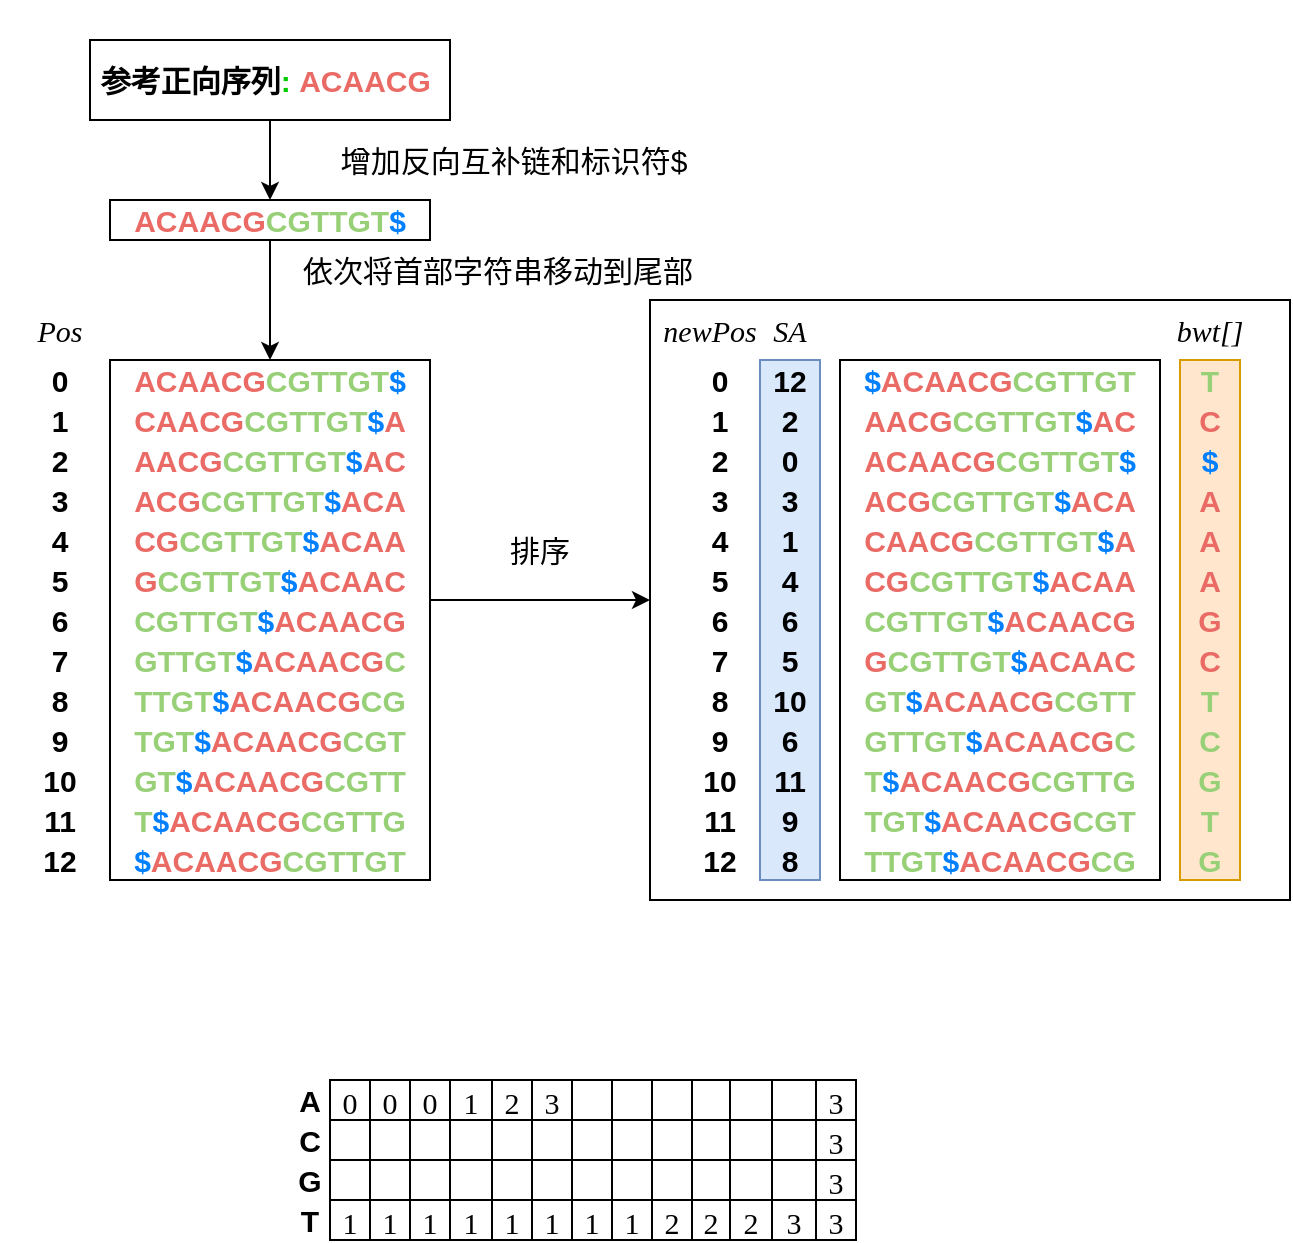<mxfile version="20.2.7" type="github">
  <diagram id="3BTd0Piw4Znla7fd_BEo" name="第 1 页">
    <mxGraphModel dx="1550" dy="827" grid="1" gridSize="10" guides="1" tooltips="1" connect="1" arrows="1" fold="1" page="1" pageScale="1" pageWidth="827" pageHeight="1169" math="0" shadow="0">
      <root>
        <mxCell id="0" />
        <mxCell id="1" parent="0" />
        <mxCell id="XB4V-3goY0CeYFmTZ6GR-145" value="" style="rounded=0;whiteSpace=wrap;html=1;labelBackgroundColor=none;labelBorderColor=none;fontFamily=Times New Roman;fontSize=15;fontColor=#007FFF;strokeColor=default;gradientColor=none;" vertex="1" parent="1">
          <mxGeometry x="400" y="290" width="320" height="300" as="geometry" />
        </mxCell>
        <mxCell id="XB4V-3goY0CeYFmTZ6GR-125" value="" style="rounded=0;whiteSpace=wrap;html=1;fontFamily=Times New Roman;fontSize=15;strokeColor=#6c8ebf;labelBackgroundColor=none;labelBorderColor=none;textOpacity=0;fillColor=#dae8fc;gradientColor=none;" vertex="1" parent="1">
          <mxGeometry x="455" y="320" width="30" height="260" as="geometry" />
        </mxCell>
        <mxCell id="XB4V-3goY0CeYFmTZ6GR-19" value="" style="rounded=0;whiteSpace=wrap;html=1;fontSize=15;fontColor=#000000;strokeColor=default;" vertex="1" parent="1">
          <mxGeometry x="130" y="320" width="160" height="260" as="geometry" />
        </mxCell>
        <mxCell id="PF9-1cCFaQV7IqX7h6EL-1" value="&lt;font style=&quot;font-size: 15px;&quot;&gt;&lt;b&gt;&lt;font color=&quot;#ea6b66&quot;&gt;ACAACG&lt;/font&gt;&lt;/b&gt;&lt;b&gt;&lt;font color=&quot;#97d077&quot;&gt;CGTTGT&lt;/font&gt;&lt;/b&gt;&lt;/font&gt;&lt;b style=&quot;font-size: 15px;&quot;&gt;&lt;font color=&quot;#007fff&quot;&gt;$&lt;/font&gt;&lt;/b&gt;" style="rounded=0;whiteSpace=wrap;html=1;" parent="1" vertex="1">
          <mxGeometry x="130" y="240" width="160" height="20" as="geometry" />
        </mxCell>
        <mxCell id="XB4V-3goY0CeYFmTZ6GR-10" value="" style="group" vertex="1" connectable="0" parent="1">
          <mxGeometry x="120" y="140" width="280" height="30" as="geometry" />
        </mxCell>
        <mxCell id="XB4V-3goY0CeYFmTZ6GR-2" value="&lt;div style=&quot;text-align: center;&quot;&gt;&lt;br&gt;&lt;/div&gt;" style="text;whiteSpace=wrap;html=1;fontSize=15;fontColor=#00CC00;" vertex="1" parent="XB4V-3goY0CeYFmTZ6GR-10">
          <mxGeometry width="170" height="30" as="geometry" />
        </mxCell>
        <mxCell id="XB4V-3goY0CeYFmTZ6GR-12" value="" style="edgeStyle=orthogonalEdgeStyle;rounded=0;orthogonalLoop=1;jettySize=auto;html=1;fontSize=15;fontColor=#FF3333;" edge="1" parent="1" source="XB4V-3goY0CeYFmTZ6GR-11" target="PF9-1cCFaQV7IqX7h6EL-1">
          <mxGeometry relative="1" as="geometry" />
        </mxCell>
        <mxCell id="XB4V-3goY0CeYFmTZ6GR-11" value="&lt;b style=&quot;&quot;&gt;&lt;font style=&quot;&quot; color=&quot;#000000&quot;&gt;参考正向序列&lt;/font&gt;&lt;font style=&quot;color: rgb(0, 204, 0);&quot; color=&quot;#000000&quot;&gt;:&amp;nbsp;&lt;/font&gt;&lt;font color=&quot;#ea6b66&quot;&gt;&lt;font style=&quot;&quot;&gt;ACAACG&lt;/font&gt;&lt;font style=&quot;&quot;&gt;&amp;nbsp;&lt;/font&gt;&lt;/font&gt;&lt;/b&gt;" style="rounded=0;whiteSpace=wrap;html=1;fontSize=15;fontColor=#FF3333;" vertex="1" parent="1">
          <mxGeometry x="120" y="160" width="180" height="40" as="geometry" />
        </mxCell>
        <mxCell id="XB4V-3goY0CeYFmTZ6GR-13" value="&lt;font color=&quot;#000000&quot;&gt;增加反向互补链和标识符$&lt;/font&gt;" style="text;html=1;strokeColor=none;fillColor=none;align=center;verticalAlign=middle;whiteSpace=wrap;rounded=0;fontSize=15;fontColor=#FF3333;" vertex="1" parent="1">
          <mxGeometry x="224" y="200" width="216" height="40" as="geometry" />
        </mxCell>
        <mxCell id="XB4V-3goY0CeYFmTZ6GR-18" value="&lt;b&gt;&lt;font color=&quot;#ea6b66&quot;&gt;ACAACG&lt;/font&gt;&lt;/b&gt;&lt;b&gt;&lt;font color=&quot;#97d077&quot;&gt;CGTTGT&lt;/font&gt;&lt;/b&gt;&lt;b&gt;&lt;font color=&quot;#007fff&quot;&gt;$&lt;/font&gt;&lt;/b&gt;" style="text;html=1;strokeColor=none;fillColor=none;align=center;verticalAlign=middle;whiteSpace=wrap;rounded=0;fontSize=15;fontColor=#000000;" vertex="1" parent="1">
          <mxGeometry x="130" y="320" width="160" height="20" as="geometry" />
        </mxCell>
        <mxCell id="XB4V-3goY0CeYFmTZ6GR-21" value="&lt;b&gt;&lt;font color=&quot;#ea6b66&quot;&gt;CAACG&lt;/font&gt;&lt;/b&gt;&lt;b&gt;&lt;font color=&quot;#97d077&quot;&gt;CGTTGT&lt;/font&gt;&lt;/b&gt;&lt;b&gt;&lt;font color=&quot;#007fff&quot;&gt;$&lt;/font&gt;&lt;font color=&quot;#ea6b66&quot;&gt;A&lt;/font&gt;&lt;/b&gt;" style="text;html=1;strokeColor=none;fillColor=none;align=center;verticalAlign=middle;whiteSpace=wrap;rounded=0;fontSize=15;fontColor=#000000;" vertex="1" parent="1">
          <mxGeometry x="130" y="340" width="160" height="20" as="geometry" />
        </mxCell>
        <mxCell id="XB4V-3goY0CeYFmTZ6GR-25" value="&lt;b&gt;&lt;font color=&quot;#ea6b66&quot;&gt;AACG&lt;/font&gt;&lt;/b&gt;&lt;b&gt;&lt;font color=&quot;#97d077&quot;&gt;CGTTGT&lt;/font&gt;&lt;/b&gt;&lt;b&gt;&lt;font color=&quot;#007fff&quot;&gt;$&lt;/font&gt;&lt;font color=&quot;#ea6b66&quot;&gt;AC&lt;/font&gt;&lt;/b&gt;" style="text;html=1;strokeColor=none;fillColor=none;align=center;verticalAlign=middle;whiteSpace=wrap;rounded=0;fontSize=15;fontColor=#000000;" vertex="1" parent="1">
          <mxGeometry x="130" y="360" width="160" height="20" as="geometry" />
        </mxCell>
        <mxCell id="XB4V-3goY0CeYFmTZ6GR-26" value="&lt;b&gt;&lt;font color=&quot;#ea6b66&quot;&gt;ACG&lt;/font&gt;&lt;/b&gt;&lt;b&gt;&lt;font color=&quot;#97d077&quot;&gt;CGTTGT&lt;/font&gt;&lt;/b&gt;&lt;b&gt;&lt;font color=&quot;#007fff&quot;&gt;$&lt;/font&gt;&lt;font color=&quot;#ea6b66&quot;&gt;ACA&lt;/font&gt;&lt;/b&gt;" style="text;html=1;strokeColor=none;fillColor=none;align=center;verticalAlign=middle;whiteSpace=wrap;rounded=0;fontSize=15;fontColor=#000000;" vertex="1" parent="1">
          <mxGeometry x="130" y="380" width="160" height="20" as="geometry" />
        </mxCell>
        <mxCell id="XB4V-3goY0CeYFmTZ6GR-27" value="&lt;b&gt;&lt;font color=&quot;#ea6b66&quot;&gt;CG&lt;/font&gt;&lt;/b&gt;&lt;b&gt;&lt;font color=&quot;#97d077&quot;&gt;CGTTGT&lt;/font&gt;&lt;/b&gt;&lt;b&gt;&lt;font color=&quot;#007fff&quot;&gt;$&lt;/font&gt;&lt;font color=&quot;#ea6b66&quot;&gt;ACAA&lt;/font&gt;&lt;/b&gt;" style="text;html=1;strokeColor=none;fillColor=none;align=center;verticalAlign=middle;whiteSpace=wrap;rounded=0;fontSize=15;fontColor=#000000;" vertex="1" parent="1">
          <mxGeometry x="130" y="400" width="160" height="20" as="geometry" />
        </mxCell>
        <mxCell id="XB4V-3goY0CeYFmTZ6GR-47" value="&lt;b&gt;&lt;font color=&quot;#ea6b66&quot;&gt;G&lt;/font&gt;&lt;/b&gt;&lt;b&gt;&lt;font color=&quot;#97d077&quot;&gt;CGTTGT&lt;/font&gt;&lt;/b&gt;&lt;b&gt;&lt;font color=&quot;#007fff&quot;&gt;$&lt;/font&gt;&lt;font color=&quot;#ea6b66&quot;&gt;ACAAC&lt;/font&gt;&lt;/b&gt;" style="text;html=1;strokeColor=none;fillColor=none;align=center;verticalAlign=middle;whiteSpace=wrap;rounded=0;fontSize=15;fontColor=#000000;" vertex="1" parent="1">
          <mxGeometry x="130" y="420" width="160" height="20" as="geometry" />
        </mxCell>
        <mxCell id="XB4V-3goY0CeYFmTZ6GR-48" value="&lt;b&gt;&lt;font color=&quot;#97d077&quot;&gt;CGTTGT&lt;/font&gt;&lt;/b&gt;&lt;b&gt;&lt;font color=&quot;#007fff&quot;&gt;$&lt;/font&gt;&lt;/b&gt;&lt;b&gt;&lt;font color=&quot;#ea6b66&quot;&gt;ACAACG&lt;/font&gt;&lt;/b&gt;" style="text;html=1;strokeColor=none;fillColor=none;align=center;verticalAlign=middle;whiteSpace=wrap;rounded=0;fontSize=15;fontColor=#000000;" vertex="1" parent="1">
          <mxGeometry x="130" y="440" width="160" height="20" as="geometry" />
        </mxCell>
        <mxCell id="XB4V-3goY0CeYFmTZ6GR-49" value="&lt;b&gt;&lt;font color=&quot;#97d077&quot;&gt;GTTGT&lt;/font&gt;&lt;/b&gt;&lt;b&gt;&lt;font color=&quot;#007fff&quot;&gt;$&lt;/font&gt;&lt;/b&gt;&lt;b&gt;&lt;font color=&quot;#ea6b66&quot;&gt;ACAACG&lt;/font&gt;&lt;/b&gt;&lt;b&gt;&lt;font color=&quot;#97d077&quot;&gt;C&lt;/font&gt;&lt;/b&gt;" style="text;html=1;strokeColor=none;fillColor=none;align=center;verticalAlign=middle;whiteSpace=wrap;rounded=0;fontSize=15;fontColor=#000000;" vertex="1" parent="1">
          <mxGeometry x="130" y="460" width="160" height="20" as="geometry" />
        </mxCell>
        <mxCell id="XB4V-3goY0CeYFmTZ6GR-50" value="&lt;b&gt;&lt;font color=&quot;#97d077&quot;&gt;TTGT&lt;/font&gt;&lt;/b&gt;&lt;b&gt;&lt;font color=&quot;#007fff&quot;&gt;$&lt;/font&gt;&lt;/b&gt;&lt;b&gt;&lt;font color=&quot;#ea6b66&quot;&gt;ACAACG&lt;/font&gt;&lt;/b&gt;&lt;b&gt;&lt;font color=&quot;#97d077&quot;&gt;CG&lt;/font&gt;&lt;/b&gt;" style="text;html=1;strokeColor=none;fillColor=none;align=center;verticalAlign=middle;whiteSpace=wrap;rounded=0;fontSize=15;fontColor=#000000;" vertex="1" parent="1">
          <mxGeometry x="130" y="480" width="160" height="20" as="geometry" />
        </mxCell>
        <mxCell id="XB4V-3goY0CeYFmTZ6GR-51" value="&lt;b&gt;&lt;font color=&quot;#97d077&quot;&gt;TGT&lt;/font&gt;&lt;/b&gt;&lt;b&gt;&lt;font color=&quot;#007fff&quot;&gt;$&lt;/font&gt;&lt;/b&gt;&lt;b&gt;&lt;font color=&quot;#ea6b66&quot;&gt;ACAACG&lt;/font&gt;&lt;/b&gt;&lt;b&gt;&lt;font color=&quot;#97d077&quot;&gt;CGT&lt;/font&gt;&lt;/b&gt;" style="text;html=1;strokeColor=none;fillColor=none;align=center;verticalAlign=middle;whiteSpace=wrap;rounded=0;fontSize=15;fontColor=#000000;" vertex="1" parent="1">
          <mxGeometry x="130" y="500" width="160" height="20" as="geometry" />
        </mxCell>
        <mxCell id="XB4V-3goY0CeYFmTZ6GR-52" value="&lt;b&gt;&lt;font color=&quot;#97d077&quot;&gt;GT&lt;/font&gt;&lt;/b&gt;&lt;b&gt;&lt;font color=&quot;#007fff&quot;&gt;$&lt;/font&gt;&lt;/b&gt;&lt;b&gt;&lt;font color=&quot;#ea6b66&quot;&gt;ACAACG&lt;/font&gt;&lt;/b&gt;&lt;b&gt;&lt;font color=&quot;#97d077&quot;&gt;CGTT&lt;/font&gt;&lt;/b&gt;" style="text;html=1;strokeColor=none;fillColor=none;align=center;verticalAlign=middle;whiteSpace=wrap;rounded=0;fontSize=15;fontColor=#000000;" vertex="1" parent="1">
          <mxGeometry x="130" y="520" width="160" height="20" as="geometry" />
        </mxCell>
        <mxCell id="XB4V-3goY0CeYFmTZ6GR-53" value="&lt;b&gt;&lt;font color=&quot;#97d077&quot;&gt;T&lt;/font&gt;&lt;/b&gt;&lt;b&gt;&lt;font color=&quot;#007fff&quot;&gt;$&lt;/font&gt;&lt;/b&gt;&lt;b&gt;&lt;font color=&quot;#ea6b66&quot;&gt;ACAACG&lt;/font&gt;&lt;/b&gt;&lt;b&gt;&lt;font color=&quot;#97d077&quot;&gt;CGTTG&lt;/font&gt;&lt;/b&gt;" style="text;html=1;strokeColor=none;fillColor=none;align=center;verticalAlign=middle;whiteSpace=wrap;rounded=0;fontSize=15;fontColor=#000000;" vertex="1" parent="1">
          <mxGeometry x="130" y="540" width="160" height="20" as="geometry" />
        </mxCell>
        <mxCell id="XB4V-3goY0CeYFmTZ6GR-54" value="&lt;b&gt;&lt;font color=&quot;#007fff&quot;&gt;$&lt;/font&gt;&lt;/b&gt;&lt;b&gt;&lt;font color=&quot;#ea6b66&quot;&gt;ACAACG&lt;/font&gt;&lt;/b&gt;&lt;b&gt;&lt;font color=&quot;#97d077&quot;&gt;CGTTGT&lt;/font&gt;&lt;/b&gt;" style="text;html=1;strokeColor=none;fillColor=none;align=center;verticalAlign=middle;whiteSpace=wrap;rounded=0;fontSize=15;fontColor=#000000;" vertex="1" parent="1">
          <mxGeometry x="130" y="560" width="160" height="20" as="geometry" />
        </mxCell>
        <mxCell id="XB4V-3goY0CeYFmTZ6GR-69" value="&lt;font face=&quot;Times New Roman&quot;&gt;&lt;i&gt;Pos&lt;/i&gt;&lt;/font&gt;" style="text;html=1;strokeColor=none;fillColor=none;align=center;verticalAlign=middle;whiteSpace=wrap;rounded=0;fontSize=15;fontColor=#000000;" vertex="1" parent="1">
          <mxGeometry x="75" y="290" width="60" height="30" as="geometry" />
        </mxCell>
        <mxCell id="XB4V-3goY0CeYFmTZ6GR-70" value="" style="group" vertex="1" connectable="0" parent="1">
          <mxGeometry x="90" y="320" width="30" height="260" as="geometry" />
        </mxCell>
        <mxCell id="XB4V-3goY0CeYFmTZ6GR-56" value="&lt;font&gt;&lt;b&gt;0&lt;/b&gt;&lt;/font&gt;" style="text;html=1;strokeColor=none;fillColor=none;align=center;verticalAlign=middle;whiteSpace=wrap;rounded=0;fontSize=15;fontColor=#000000;" vertex="1" parent="XB4V-3goY0CeYFmTZ6GR-70">
          <mxGeometry width="30" height="20" as="geometry" />
        </mxCell>
        <mxCell id="XB4V-3goY0CeYFmTZ6GR-57" value="&lt;font&gt;&lt;b&gt;1&lt;/b&gt;&lt;/font&gt;" style="text;html=1;strokeColor=none;fillColor=none;align=center;verticalAlign=middle;whiteSpace=wrap;rounded=0;fontSize=15;fontColor=#000000;" vertex="1" parent="XB4V-3goY0CeYFmTZ6GR-70">
          <mxGeometry y="20" width="30" height="20" as="geometry" />
        </mxCell>
        <mxCell id="XB4V-3goY0CeYFmTZ6GR-58" value="&lt;font&gt;&lt;b&gt;2&lt;/b&gt;&lt;/font&gt;" style="text;html=1;strokeColor=none;fillColor=none;align=center;verticalAlign=middle;whiteSpace=wrap;rounded=0;fontSize=15;fontColor=#000000;" vertex="1" parent="XB4V-3goY0CeYFmTZ6GR-70">
          <mxGeometry y="40" width="30" height="20" as="geometry" />
        </mxCell>
        <mxCell id="XB4V-3goY0CeYFmTZ6GR-59" value="&lt;font&gt;&lt;b&gt;3&lt;/b&gt;&lt;/font&gt;" style="text;html=1;strokeColor=none;fillColor=none;align=center;verticalAlign=middle;whiteSpace=wrap;rounded=0;fontSize=15;fontColor=#000000;" vertex="1" parent="XB4V-3goY0CeYFmTZ6GR-70">
          <mxGeometry y="60" width="30" height="20" as="geometry" />
        </mxCell>
        <mxCell id="XB4V-3goY0CeYFmTZ6GR-60" value="&lt;font&gt;&lt;b&gt;4&lt;/b&gt;&lt;/font&gt;" style="text;html=1;strokeColor=none;fillColor=none;align=center;verticalAlign=middle;whiteSpace=wrap;rounded=0;fontSize=15;fontColor=#000000;" vertex="1" parent="XB4V-3goY0CeYFmTZ6GR-70">
          <mxGeometry y="80" width="30" height="20" as="geometry" />
        </mxCell>
        <mxCell id="XB4V-3goY0CeYFmTZ6GR-61" value="&lt;font&gt;&lt;b&gt;5&lt;/b&gt;&lt;/font&gt;" style="text;html=1;strokeColor=none;fillColor=none;align=center;verticalAlign=middle;whiteSpace=wrap;rounded=0;fontSize=15;fontColor=#000000;" vertex="1" parent="XB4V-3goY0CeYFmTZ6GR-70">
          <mxGeometry y="100" width="30" height="20" as="geometry" />
        </mxCell>
        <mxCell id="XB4V-3goY0CeYFmTZ6GR-62" value="&lt;font&gt;&lt;b&gt;6&lt;/b&gt;&lt;/font&gt;" style="text;html=1;strokeColor=none;fillColor=none;align=center;verticalAlign=middle;whiteSpace=wrap;rounded=0;fontSize=15;fontColor=#000000;" vertex="1" parent="XB4V-3goY0CeYFmTZ6GR-70">
          <mxGeometry y="120" width="30" height="20" as="geometry" />
        </mxCell>
        <mxCell id="XB4V-3goY0CeYFmTZ6GR-63" value="&lt;font&gt;&lt;b&gt;7&lt;/b&gt;&lt;/font&gt;" style="text;html=1;strokeColor=none;fillColor=none;align=center;verticalAlign=middle;whiteSpace=wrap;rounded=0;fontSize=15;fontColor=#000000;" vertex="1" parent="XB4V-3goY0CeYFmTZ6GR-70">
          <mxGeometry y="140" width="30" height="20" as="geometry" />
        </mxCell>
        <mxCell id="XB4V-3goY0CeYFmTZ6GR-64" value="&lt;font&gt;&lt;b&gt;8&lt;/b&gt;&lt;/font&gt;" style="text;html=1;strokeColor=none;fillColor=none;align=center;verticalAlign=middle;whiteSpace=wrap;rounded=0;fontSize=15;fontColor=#000000;" vertex="1" parent="XB4V-3goY0CeYFmTZ6GR-70">
          <mxGeometry y="160" width="30" height="20" as="geometry" />
        </mxCell>
        <mxCell id="XB4V-3goY0CeYFmTZ6GR-65" value="&lt;font&gt;&lt;b&gt;9&lt;/b&gt;&lt;/font&gt;" style="text;html=1;strokeColor=none;fillColor=none;align=center;verticalAlign=middle;whiteSpace=wrap;rounded=0;fontSize=15;fontColor=#000000;" vertex="1" parent="XB4V-3goY0CeYFmTZ6GR-70">
          <mxGeometry y="180" width="30" height="20" as="geometry" />
        </mxCell>
        <mxCell id="XB4V-3goY0CeYFmTZ6GR-66" value="&lt;font&gt;&lt;b&gt;10&lt;/b&gt;&lt;/font&gt;" style="text;html=1;strokeColor=none;fillColor=none;align=center;verticalAlign=middle;whiteSpace=wrap;rounded=0;fontSize=15;fontColor=#000000;" vertex="1" parent="XB4V-3goY0CeYFmTZ6GR-70">
          <mxGeometry y="200" width="30" height="20" as="geometry" />
        </mxCell>
        <mxCell id="XB4V-3goY0CeYFmTZ6GR-67" value="&lt;font&gt;&lt;b&gt;11&lt;/b&gt;&lt;/font&gt;" style="text;html=1;strokeColor=none;fillColor=none;align=center;verticalAlign=middle;whiteSpace=wrap;rounded=0;fontSize=15;fontColor=#000000;" vertex="1" parent="XB4V-3goY0CeYFmTZ6GR-70">
          <mxGeometry y="220" width="30" height="20" as="geometry" />
        </mxCell>
        <mxCell id="XB4V-3goY0CeYFmTZ6GR-68" value="&lt;font&gt;&lt;b&gt;12&lt;/b&gt;&lt;/font&gt;" style="text;html=1;strokeColor=none;fillColor=none;align=center;verticalAlign=middle;whiteSpace=wrap;rounded=0;fontSize=15;fontColor=#000000;" vertex="1" parent="XB4V-3goY0CeYFmTZ6GR-70">
          <mxGeometry y="240" width="30" height="20" as="geometry" />
        </mxCell>
        <mxCell id="XB4V-3goY0CeYFmTZ6GR-72" value="" style="endArrow=classic;html=1;rounded=0;fontFamily=Times New Roman;fontSize=15;fontColor=#000000;exitX=0.5;exitY=1;exitDx=0;exitDy=0;entryX=0.5;entryY=0;entryDx=0;entryDy=0;" edge="1" parent="1" source="PF9-1cCFaQV7IqX7h6EL-1" target="XB4V-3goY0CeYFmTZ6GR-18">
          <mxGeometry width="50" height="50" relative="1" as="geometry">
            <mxPoint x="370" y="310" as="sourcePoint" />
            <mxPoint x="420" y="260" as="targetPoint" />
          </mxGeometry>
        </mxCell>
        <mxCell id="XB4V-3goY0CeYFmTZ6GR-73" value="&lt;font color=&quot;#000000&quot;&gt;依次将首部字符串移动到尾部&lt;/font&gt;" style="text;html=1;strokeColor=none;fillColor=none;align=center;verticalAlign=middle;whiteSpace=wrap;rounded=0;fontSize=15;fontColor=#FF3333;" vertex="1" parent="1">
          <mxGeometry x="208" y="260" width="232" height="30" as="geometry" />
        </mxCell>
        <mxCell id="XB4V-3goY0CeYFmTZ6GR-74" value="" style="rounded=0;whiteSpace=wrap;html=1;fontSize=15;fontColor=#000000;strokeColor=default;" vertex="1" parent="1">
          <mxGeometry x="495" y="320" width="160" height="260" as="geometry" />
        </mxCell>
        <mxCell id="XB4V-3goY0CeYFmTZ6GR-75" value="&lt;b&gt;&lt;font color=&quot;#ea6b66&quot;&gt;ACAACG&lt;/font&gt;&lt;/b&gt;&lt;b&gt;&lt;font color=&quot;#97d077&quot;&gt;CGTTGT&lt;/font&gt;&lt;/b&gt;&lt;b&gt;&lt;font color=&quot;#007fff&quot;&gt;$&lt;/font&gt;&lt;/b&gt;" style="text;html=1;strokeColor=none;fillColor=none;align=center;verticalAlign=middle;whiteSpace=wrap;rounded=0;fontSize=15;fontColor=#000000;" vertex="1" parent="1">
          <mxGeometry x="495" y="360" width="160" height="20" as="geometry" />
        </mxCell>
        <mxCell id="XB4V-3goY0CeYFmTZ6GR-76" value="&lt;b&gt;&lt;font color=&quot;#ea6b66&quot;&gt;CAACG&lt;/font&gt;&lt;/b&gt;&lt;b&gt;&lt;font color=&quot;#97d077&quot;&gt;CGTTGT&lt;/font&gt;&lt;/b&gt;&lt;b&gt;&lt;font color=&quot;#007fff&quot;&gt;$&lt;/font&gt;&lt;font color=&quot;#ea6b66&quot;&gt;A&lt;/font&gt;&lt;/b&gt;" style="text;html=1;strokeColor=none;fillColor=none;align=center;verticalAlign=middle;whiteSpace=wrap;rounded=0;fontSize=15;fontColor=#000000;" vertex="1" parent="1">
          <mxGeometry x="495" y="400" width="160" height="20" as="geometry" />
        </mxCell>
        <mxCell id="XB4V-3goY0CeYFmTZ6GR-77" value="&lt;b&gt;&lt;font color=&quot;#ea6b66&quot;&gt;AACG&lt;/font&gt;&lt;/b&gt;&lt;b&gt;&lt;font color=&quot;#97d077&quot;&gt;CGTTGT&lt;/font&gt;&lt;/b&gt;&lt;b&gt;&lt;font color=&quot;#007fff&quot;&gt;$&lt;/font&gt;&lt;font color=&quot;#ea6b66&quot;&gt;AC&lt;/font&gt;&lt;/b&gt;" style="text;html=1;strokeColor=none;fillColor=none;align=center;verticalAlign=middle;whiteSpace=wrap;rounded=0;fontSize=15;fontColor=#000000;" vertex="1" parent="1">
          <mxGeometry x="495" y="340" width="160" height="20" as="geometry" />
        </mxCell>
        <mxCell id="XB4V-3goY0CeYFmTZ6GR-78" value="&lt;b&gt;&lt;font color=&quot;#ea6b66&quot;&gt;ACG&lt;/font&gt;&lt;/b&gt;&lt;b&gt;&lt;font color=&quot;#97d077&quot;&gt;CGTTGT&lt;/font&gt;&lt;/b&gt;&lt;b&gt;&lt;font color=&quot;#007fff&quot;&gt;$&lt;/font&gt;&lt;font color=&quot;#ea6b66&quot;&gt;ACA&lt;/font&gt;&lt;/b&gt;" style="text;html=1;strokeColor=none;fillColor=none;align=center;verticalAlign=middle;whiteSpace=wrap;rounded=0;fontSize=15;fontColor=#000000;" vertex="1" parent="1">
          <mxGeometry x="495" y="380" width="160" height="20" as="geometry" />
        </mxCell>
        <mxCell id="XB4V-3goY0CeYFmTZ6GR-79" value="&lt;b&gt;&lt;font color=&quot;#ea6b66&quot;&gt;CG&lt;/font&gt;&lt;/b&gt;&lt;b&gt;&lt;font color=&quot;#97d077&quot;&gt;CGTTGT&lt;/font&gt;&lt;/b&gt;&lt;b&gt;&lt;font color=&quot;#007fff&quot;&gt;$&lt;/font&gt;&lt;font color=&quot;#ea6b66&quot;&gt;ACAA&lt;/font&gt;&lt;/b&gt;" style="text;html=1;strokeColor=none;fillColor=none;align=center;verticalAlign=middle;whiteSpace=wrap;rounded=0;fontSize=15;fontColor=#000000;" vertex="1" parent="1">
          <mxGeometry x="495" y="420" width="160" height="20" as="geometry" />
        </mxCell>
        <mxCell id="XB4V-3goY0CeYFmTZ6GR-80" value="&lt;b&gt;&lt;font color=&quot;#ea6b66&quot;&gt;G&lt;/font&gt;&lt;/b&gt;&lt;b&gt;&lt;font color=&quot;#97d077&quot;&gt;CGTTGT&lt;/font&gt;&lt;/b&gt;&lt;b&gt;&lt;font color=&quot;#007fff&quot;&gt;$&lt;/font&gt;&lt;font color=&quot;#ea6b66&quot;&gt;ACAAC&lt;/font&gt;&lt;/b&gt;" style="text;html=1;strokeColor=none;fillColor=none;align=center;verticalAlign=middle;whiteSpace=wrap;rounded=0;fontSize=15;fontColor=#000000;" vertex="1" parent="1">
          <mxGeometry x="495" y="460" width="160" height="20" as="geometry" />
        </mxCell>
        <mxCell id="XB4V-3goY0CeYFmTZ6GR-81" value="&lt;b&gt;&lt;font color=&quot;#97d077&quot;&gt;CGTTGT&lt;/font&gt;&lt;/b&gt;&lt;b&gt;&lt;font color=&quot;#007fff&quot;&gt;$&lt;/font&gt;&lt;/b&gt;&lt;b&gt;&lt;font color=&quot;#ea6b66&quot;&gt;ACAACG&lt;/font&gt;&lt;/b&gt;" style="text;html=1;strokeColor=none;fillColor=none;align=center;verticalAlign=middle;whiteSpace=wrap;rounded=0;fontSize=15;fontColor=#000000;" vertex="1" parent="1">
          <mxGeometry x="495" y="440" width="160" height="20" as="geometry" />
        </mxCell>
        <mxCell id="XB4V-3goY0CeYFmTZ6GR-82" value="&lt;b&gt;&lt;font color=&quot;#97d077&quot;&gt;GTTGT&lt;/font&gt;&lt;/b&gt;&lt;b&gt;&lt;font color=&quot;#007fff&quot;&gt;$&lt;/font&gt;&lt;/b&gt;&lt;b&gt;&lt;font color=&quot;#ea6b66&quot;&gt;ACAACG&lt;/font&gt;&lt;/b&gt;&lt;b&gt;&lt;font color=&quot;#97d077&quot;&gt;C&lt;/font&gt;&lt;/b&gt;" style="text;html=1;strokeColor=none;fillColor=none;align=center;verticalAlign=middle;whiteSpace=wrap;rounded=0;fontSize=15;fontColor=#000000;" vertex="1" parent="1">
          <mxGeometry x="495" y="500" width="160" height="20" as="geometry" />
        </mxCell>
        <mxCell id="XB4V-3goY0CeYFmTZ6GR-83" value="&lt;b&gt;&lt;font color=&quot;#97d077&quot;&gt;TTGT&lt;/font&gt;&lt;/b&gt;&lt;b&gt;&lt;font color=&quot;#007fff&quot;&gt;$&lt;/font&gt;&lt;/b&gt;&lt;b&gt;&lt;font color=&quot;#ea6b66&quot;&gt;ACAACG&lt;/font&gt;&lt;/b&gt;&lt;b&gt;&lt;font color=&quot;#97d077&quot;&gt;CG&lt;/font&gt;&lt;/b&gt;" style="text;html=1;strokeColor=none;fillColor=none;align=center;verticalAlign=middle;whiteSpace=wrap;rounded=0;fontSize=15;fontColor=#000000;" vertex="1" parent="1">
          <mxGeometry x="495" y="560" width="160" height="20" as="geometry" />
        </mxCell>
        <mxCell id="XB4V-3goY0CeYFmTZ6GR-84" value="&lt;b&gt;&lt;font color=&quot;#97d077&quot;&gt;TGT&lt;/font&gt;&lt;/b&gt;&lt;b&gt;&lt;font color=&quot;#007fff&quot;&gt;$&lt;/font&gt;&lt;/b&gt;&lt;b&gt;&lt;font color=&quot;#ea6b66&quot;&gt;ACAACG&lt;/font&gt;&lt;/b&gt;&lt;b&gt;&lt;font color=&quot;#97d077&quot;&gt;CGT&lt;/font&gt;&lt;/b&gt;" style="text;html=1;strokeColor=none;fillColor=none;align=center;verticalAlign=middle;whiteSpace=wrap;rounded=0;fontSize=15;fontColor=#000000;" vertex="1" parent="1">
          <mxGeometry x="495" y="540" width="160" height="20" as="geometry" />
        </mxCell>
        <mxCell id="XB4V-3goY0CeYFmTZ6GR-85" value="&lt;b&gt;&lt;font color=&quot;#97d077&quot;&gt;GT&lt;/font&gt;&lt;/b&gt;&lt;b&gt;&lt;font color=&quot;#007fff&quot;&gt;$&lt;/font&gt;&lt;/b&gt;&lt;b&gt;&lt;font color=&quot;#ea6b66&quot;&gt;ACAACG&lt;/font&gt;&lt;/b&gt;&lt;b&gt;&lt;font color=&quot;#97d077&quot;&gt;CGTT&lt;/font&gt;&lt;/b&gt;" style="text;html=1;strokeColor=none;fillColor=none;align=center;verticalAlign=middle;whiteSpace=wrap;rounded=0;fontSize=15;fontColor=#000000;" vertex="1" parent="1">
          <mxGeometry x="495" y="480" width="160" height="20" as="geometry" />
        </mxCell>
        <mxCell id="XB4V-3goY0CeYFmTZ6GR-86" value="&lt;b&gt;&lt;font color=&quot;#97d077&quot;&gt;T&lt;/font&gt;&lt;/b&gt;&lt;b&gt;&lt;font color=&quot;#007fff&quot;&gt;$&lt;/font&gt;&lt;/b&gt;&lt;b&gt;&lt;font color=&quot;#ea6b66&quot;&gt;ACAACG&lt;/font&gt;&lt;/b&gt;&lt;b&gt;&lt;font color=&quot;#97d077&quot;&gt;CGTTG&lt;/font&gt;&lt;/b&gt;" style="text;html=1;strokeColor=none;fillColor=none;align=center;verticalAlign=middle;whiteSpace=wrap;rounded=0;fontSize=15;fontColor=#000000;" vertex="1" parent="1">
          <mxGeometry x="495" y="520" width="160" height="20" as="geometry" />
        </mxCell>
        <mxCell id="XB4V-3goY0CeYFmTZ6GR-87" value="&lt;b&gt;&lt;font color=&quot;#007fff&quot;&gt;$&lt;/font&gt;&lt;/b&gt;&lt;b&gt;&lt;font color=&quot;#ea6b66&quot;&gt;ACAACG&lt;/font&gt;&lt;/b&gt;&lt;b&gt;&lt;font color=&quot;#97d077&quot;&gt;CGTTGT&lt;/font&gt;&lt;/b&gt;" style="text;html=1;strokeColor=none;fillColor=none;align=center;verticalAlign=middle;whiteSpace=wrap;rounded=0;fontSize=15;fontColor=#000000;" vertex="1" parent="1">
          <mxGeometry x="495" y="320" width="160" height="20" as="geometry" />
        </mxCell>
        <mxCell id="XB4V-3goY0CeYFmTZ6GR-106" value="" style="endArrow=classic;html=1;rounded=0;fontFamily=Times New Roman;fontSize=15;fontColor=#000000;exitX=1;exitY=0;exitDx=0;exitDy=0;entryX=0;entryY=0.5;entryDx=0;entryDy=0;" edge="1" parent="1" source="XB4V-3goY0CeYFmTZ6GR-48" target="XB4V-3goY0CeYFmTZ6GR-145">
          <mxGeometry width="50" height="50" relative="1" as="geometry">
            <mxPoint x="220" y="270" as="sourcePoint" />
            <mxPoint x="370" y="440" as="targetPoint" />
          </mxGeometry>
        </mxCell>
        <mxCell id="XB4V-3goY0CeYFmTZ6GR-107" value="&lt;font color=&quot;#000000&quot;&gt;排序&lt;/font&gt;" style="text;html=1;strokeColor=none;fillColor=none;align=center;verticalAlign=middle;whiteSpace=wrap;rounded=0;fontSize=15;fontColor=#FF3333;" vertex="1" parent="1">
          <mxGeometry x="290" y="400" width="110" height="30" as="geometry" />
        </mxCell>
        <mxCell id="XB4V-3goY0CeYFmTZ6GR-123" value="" style="group" vertex="1" connectable="0" parent="1">
          <mxGeometry x="405" y="290" width="50" height="290" as="geometry" />
        </mxCell>
        <mxCell id="XB4V-3goY0CeYFmTZ6GR-88" value="&lt;font face=&quot;Times New Roman&quot;&gt;&lt;i&gt;newPos&lt;/i&gt;&lt;/font&gt;" style="text;html=1;strokeColor=none;fillColor=none;align=center;verticalAlign=middle;whiteSpace=wrap;rounded=0;fontSize=15;fontColor=#000000;" vertex="1" parent="XB4V-3goY0CeYFmTZ6GR-123">
          <mxGeometry width="50" height="30" as="geometry" />
        </mxCell>
        <mxCell id="XB4V-3goY0CeYFmTZ6GR-89" value="" style="group" vertex="1" connectable="0" parent="XB4V-3goY0CeYFmTZ6GR-123">
          <mxGeometry x="15" y="30" width="30" height="260" as="geometry" />
        </mxCell>
        <mxCell id="XB4V-3goY0CeYFmTZ6GR-90" value="&lt;font&gt;&lt;b&gt;0&lt;/b&gt;&lt;/font&gt;" style="text;html=1;strokeColor=none;fillColor=none;align=center;verticalAlign=middle;whiteSpace=wrap;rounded=0;fontSize=15;fontColor=#000000;" vertex="1" parent="XB4V-3goY0CeYFmTZ6GR-89">
          <mxGeometry width="30" height="20" as="geometry" />
        </mxCell>
        <mxCell id="XB4V-3goY0CeYFmTZ6GR-91" value="&lt;font&gt;&lt;b&gt;1&lt;/b&gt;&lt;/font&gt;" style="text;html=1;strokeColor=none;fillColor=none;align=center;verticalAlign=middle;whiteSpace=wrap;rounded=0;fontSize=15;fontColor=#000000;" vertex="1" parent="XB4V-3goY0CeYFmTZ6GR-89">
          <mxGeometry y="20" width="30" height="20" as="geometry" />
        </mxCell>
        <mxCell id="XB4V-3goY0CeYFmTZ6GR-92" value="&lt;font&gt;&lt;b&gt;2&lt;/b&gt;&lt;/font&gt;" style="text;html=1;strokeColor=none;fillColor=none;align=center;verticalAlign=middle;whiteSpace=wrap;rounded=0;fontSize=15;fontColor=#000000;" vertex="1" parent="XB4V-3goY0CeYFmTZ6GR-89">
          <mxGeometry y="40" width="30" height="20" as="geometry" />
        </mxCell>
        <mxCell id="XB4V-3goY0CeYFmTZ6GR-93" value="&lt;font&gt;&lt;b&gt;3&lt;/b&gt;&lt;/font&gt;" style="text;html=1;strokeColor=none;fillColor=none;align=center;verticalAlign=middle;whiteSpace=wrap;rounded=0;fontSize=15;fontColor=#000000;" vertex="1" parent="XB4V-3goY0CeYFmTZ6GR-89">
          <mxGeometry y="60" width="30" height="20" as="geometry" />
        </mxCell>
        <mxCell id="XB4V-3goY0CeYFmTZ6GR-94" value="&lt;font&gt;&lt;b&gt;4&lt;/b&gt;&lt;/font&gt;" style="text;html=1;strokeColor=none;fillColor=none;align=center;verticalAlign=middle;whiteSpace=wrap;rounded=0;fontSize=15;fontColor=#000000;" vertex="1" parent="XB4V-3goY0CeYFmTZ6GR-89">
          <mxGeometry y="80" width="30" height="20" as="geometry" />
        </mxCell>
        <mxCell id="XB4V-3goY0CeYFmTZ6GR-95" value="&lt;font&gt;&lt;b&gt;5&lt;/b&gt;&lt;/font&gt;" style="text;html=1;strokeColor=none;fillColor=none;align=center;verticalAlign=middle;whiteSpace=wrap;rounded=0;fontSize=15;fontColor=#000000;" vertex="1" parent="XB4V-3goY0CeYFmTZ6GR-89">
          <mxGeometry y="100" width="30" height="20" as="geometry" />
        </mxCell>
        <mxCell id="XB4V-3goY0CeYFmTZ6GR-96" value="&lt;font&gt;&lt;b&gt;6&lt;/b&gt;&lt;/font&gt;" style="text;html=1;strokeColor=none;fillColor=none;align=center;verticalAlign=middle;whiteSpace=wrap;rounded=0;fontSize=15;fontColor=#000000;" vertex="1" parent="XB4V-3goY0CeYFmTZ6GR-89">
          <mxGeometry y="120" width="30" height="20" as="geometry" />
        </mxCell>
        <mxCell id="XB4V-3goY0CeYFmTZ6GR-97" value="&lt;font&gt;&lt;b&gt;7&lt;/b&gt;&lt;/font&gt;" style="text;html=1;strokeColor=none;fillColor=none;align=center;verticalAlign=middle;whiteSpace=wrap;rounded=0;fontSize=15;fontColor=#000000;" vertex="1" parent="XB4V-3goY0CeYFmTZ6GR-89">
          <mxGeometry y="140" width="30" height="20" as="geometry" />
        </mxCell>
        <mxCell id="XB4V-3goY0CeYFmTZ6GR-98" value="&lt;font&gt;&lt;b&gt;8&lt;/b&gt;&lt;/font&gt;" style="text;html=1;strokeColor=none;fillColor=none;align=center;verticalAlign=middle;whiteSpace=wrap;rounded=0;fontSize=15;fontColor=#000000;" vertex="1" parent="XB4V-3goY0CeYFmTZ6GR-89">
          <mxGeometry y="160" width="30" height="20" as="geometry" />
        </mxCell>
        <mxCell id="XB4V-3goY0CeYFmTZ6GR-99" value="&lt;font&gt;&lt;b&gt;9&lt;/b&gt;&lt;/font&gt;" style="text;html=1;strokeColor=none;fillColor=none;align=center;verticalAlign=middle;whiteSpace=wrap;rounded=0;fontSize=15;fontColor=#000000;" vertex="1" parent="XB4V-3goY0CeYFmTZ6GR-89">
          <mxGeometry y="180" width="30" height="20" as="geometry" />
        </mxCell>
        <mxCell id="XB4V-3goY0CeYFmTZ6GR-100" value="&lt;font&gt;&lt;b&gt;10&lt;/b&gt;&lt;/font&gt;" style="text;html=1;strokeColor=none;fillColor=none;align=center;verticalAlign=middle;whiteSpace=wrap;rounded=0;fontSize=15;fontColor=#000000;" vertex="1" parent="XB4V-3goY0CeYFmTZ6GR-89">
          <mxGeometry y="200" width="30" height="20" as="geometry" />
        </mxCell>
        <mxCell id="XB4V-3goY0CeYFmTZ6GR-101" value="&lt;font&gt;&lt;b&gt;11&lt;/b&gt;&lt;/font&gt;" style="text;html=1;strokeColor=none;fillColor=none;align=center;verticalAlign=middle;whiteSpace=wrap;rounded=0;fontSize=15;fontColor=#000000;" vertex="1" parent="XB4V-3goY0CeYFmTZ6GR-89">
          <mxGeometry y="220" width="30" height="20" as="geometry" />
        </mxCell>
        <mxCell id="XB4V-3goY0CeYFmTZ6GR-102" value="&lt;font&gt;&lt;b&gt;12&lt;/b&gt;&lt;/font&gt;" style="text;html=1;strokeColor=none;fillColor=none;align=center;verticalAlign=middle;whiteSpace=wrap;rounded=0;fontSize=15;fontColor=#000000;" vertex="1" parent="XB4V-3goY0CeYFmTZ6GR-89">
          <mxGeometry y="240" width="30" height="20" as="geometry" />
        </mxCell>
        <mxCell id="XB4V-3goY0CeYFmTZ6GR-127" value="" style="group" vertex="1" connectable="0" parent="1">
          <mxGeometry x="455" y="290" width="30" height="290" as="geometry" />
        </mxCell>
        <mxCell id="XB4V-3goY0CeYFmTZ6GR-105" value="&lt;font&gt;&lt;b&gt;12&lt;/b&gt;&lt;/font&gt;" style="text;html=1;strokeColor=none;fillColor=none;align=center;verticalAlign=middle;whiteSpace=wrap;rounded=0;fontSize=15;fontColor=#000000;" vertex="1" parent="XB4V-3goY0CeYFmTZ6GR-127">
          <mxGeometry y="30" width="30" height="20" as="geometry" />
        </mxCell>
        <mxCell id="XB4V-3goY0CeYFmTZ6GR-108" value="&lt;font&gt;&lt;b&gt;2&lt;/b&gt;&lt;/font&gt;" style="text;html=1;strokeColor=none;fillColor=none;align=center;verticalAlign=middle;whiteSpace=wrap;rounded=0;fontSize=15;fontColor=#000000;" vertex="1" parent="XB4V-3goY0CeYFmTZ6GR-127">
          <mxGeometry y="50" width="30" height="20" as="geometry" />
        </mxCell>
        <mxCell id="XB4V-3goY0CeYFmTZ6GR-109" value="&lt;font&gt;&lt;b&gt;0&lt;/b&gt;&lt;/font&gt;" style="text;html=1;strokeColor=none;fillColor=none;align=center;verticalAlign=middle;whiteSpace=wrap;rounded=0;fontSize=15;fontColor=#000000;" vertex="1" parent="XB4V-3goY0CeYFmTZ6GR-127">
          <mxGeometry y="70" width="30" height="20" as="geometry" />
        </mxCell>
        <mxCell id="XB4V-3goY0CeYFmTZ6GR-110" value="&lt;font&gt;&lt;b&gt;3&lt;/b&gt;&lt;/font&gt;" style="text;html=1;strokeColor=none;fillColor=none;align=center;verticalAlign=middle;whiteSpace=wrap;rounded=0;fontSize=15;fontColor=#000000;" vertex="1" parent="XB4V-3goY0CeYFmTZ6GR-127">
          <mxGeometry y="90" width="30" height="20" as="geometry" />
        </mxCell>
        <mxCell id="XB4V-3goY0CeYFmTZ6GR-111" value="&lt;font&gt;&lt;b&gt;1&lt;/b&gt;&lt;/font&gt;" style="text;html=1;strokeColor=none;fillColor=none;align=center;verticalAlign=middle;whiteSpace=wrap;rounded=0;fontSize=15;fontColor=#000000;" vertex="1" parent="XB4V-3goY0CeYFmTZ6GR-127">
          <mxGeometry y="110" width="30" height="20" as="geometry" />
        </mxCell>
        <mxCell id="XB4V-3goY0CeYFmTZ6GR-112" value="&lt;font&gt;&lt;b&gt;4&lt;/b&gt;&lt;/font&gt;" style="text;html=1;strokeColor=none;fillColor=none;align=center;verticalAlign=middle;whiteSpace=wrap;rounded=0;fontSize=15;fontColor=#000000;" vertex="1" parent="XB4V-3goY0CeYFmTZ6GR-127">
          <mxGeometry y="130" width="30" height="20" as="geometry" />
        </mxCell>
        <mxCell id="XB4V-3goY0CeYFmTZ6GR-113" value="&lt;font&gt;&lt;b&gt;6&lt;/b&gt;&lt;/font&gt;" style="text;html=1;strokeColor=none;fillColor=none;align=center;verticalAlign=middle;whiteSpace=wrap;rounded=0;fontSize=15;fontColor=#000000;" vertex="1" parent="XB4V-3goY0CeYFmTZ6GR-127">
          <mxGeometry y="150" width="30" height="20" as="geometry" />
        </mxCell>
        <mxCell id="XB4V-3goY0CeYFmTZ6GR-114" value="&lt;font&gt;&lt;b&gt;5&lt;/b&gt;&lt;/font&gt;" style="text;html=1;strokeColor=none;fillColor=none;align=center;verticalAlign=middle;whiteSpace=wrap;rounded=0;fontSize=15;fontColor=#000000;" vertex="1" parent="XB4V-3goY0CeYFmTZ6GR-127">
          <mxGeometry y="170" width="30" height="20" as="geometry" />
        </mxCell>
        <mxCell id="XB4V-3goY0CeYFmTZ6GR-115" value="&lt;font&gt;&lt;b&gt;10&lt;/b&gt;&lt;/font&gt;" style="text;html=1;strokeColor=none;fillColor=none;align=center;verticalAlign=middle;whiteSpace=wrap;rounded=0;fontSize=15;fontColor=#000000;" vertex="1" parent="XB4V-3goY0CeYFmTZ6GR-127">
          <mxGeometry y="190" width="30" height="20" as="geometry" />
        </mxCell>
        <mxCell id="XB4V-3goY0CeYFmTZ6GR-117" value="&lt;font&gt;&lt;b&gt;6&lt;/b&gt;&lt;/font&gt;" style="text;html=1;strokeColor=none;fillColor=none;align=center;verticalAlign=middle;whiteSpace=wrap;rounded=0;fontSize=15;fontColor=#000000;" vertex="1" parent="XB4V-3goY0CeYFmTZ6GR-127">
          <mxGeometry y="210" width="30" height="20" as="geometry" />
        </mxCell>
        <mxCell id="XB4V-3goY0CeYFmTZ6GR-118" value="&lt;font&gt;&lt;b&gt;9&lt;/b&gt;&lt;/font&gt;" style="text;html=1;strokeColor=none;fillColor=none;align=center;verticalAlign=middle;whiteSpace=wrap;rounded=0;fontSize=15;fontColor=#000000;" vertex="1" parent="XB4V-3goY0CeYFmTZ6GR-127">
          <mxGeometry y="250" width="30" height="20" as="geometry" />
        </mxCell>
        <mxCell id="XB4V-3goY0CeYFmTZ6GR-119" value="&lt;font&gt;&lt;b&gt;11&lt;/b&gt;&lt;/font&gt;" style="text;html=1;strokeColor=none;fillColor=none;align=center;verticalAlign=middle;whiteSpace=wrap;rounded=0;fontSize=15;fontColor=#000000;" vertex="1" parent="XB4V-3goY0CeYFmTZ6GR-127">
          <mxGeometry y="230" width="30" height="20" as="geometry" />
        </mxCell>
        <mxCell id="XB4V-3goY0CeYFmTZ6GR-120" value="&lt;font&gt;&lt;b&gt;8&lt;/b&gt;&lt;/font&gt;" style="text;html=1;strokeColor=none;fillColor=none;align=center;verticalAlign=middle;whiteSpace=wrap;rounded=0;fontSize=15;fontColor=#000000;" vertex="1" parent="XB4V-3goY0CeYFmTZ6GR-127">
          <mxGeometry y="270" width="30" height="20" as="geometry" />
        </mxCell>
        <mxCell id="XB4V-3goY0CeYFmTZ6GR-103" value="&lt;font face=&quot;Times New Roman&quot;&gt;&lt;i&gt;SA&lt;/i&gt;&lt;/font&gt;" style="text;html=1;strokeColor=none;fillColor=none;align=center;verticalAlign=middle;whiteSpace=wrap;rounded=0;fontSize=15;fontColor=#000000;" vertex="1" parent="XB4V-3goY0CeYFmTZ6GR-127">
          <mxGeometry width="30" height="30" as="geometry" />
        </mxCell>
        <mxCell id="XB4V-3goY0CeYFmTZ6GR-143" value="" style="rounded=0;whiteSpace=wrap;html=1;labelBackgroundColor=none;labelBorderColor=none;fontFamily=Times New Roman;fontSize=15;strokeColor=#d79b00;fillColor=#ffe6cc;" vertex="1" parent="1">
          <mxGeometry x="665" y="320" width="30" height="260" as="geometry" />
        </mxCell>
        <mxCell id="XB4V-3goY0CeYFmTZ6GR-128" value="&lt;font face=&quot;Times New Roman&quot;&gt;&lt;i&gt;bwt[]&lt;/i&gt;&lt;/font&gt;" style="text;html=1;strokeColor=none;fillColor=none;align=center;verticalAlign=middle;whiteSpace=wrap;rounded=0;fontSize=15;fontColor=#000000;" vertex="1" parent="1">
          <mxGeometry x="655" y="290" width="50" height="30" as="geometry" />
        </mxCell>
        <mxCell id="XB4V-3goY0CeYFmTZ6GR-130" value="&lt;font color=&quot;#97d077&quot;&gt;&lt;b&gt;T&lt;/b&gt;&lt;/font&gt;" style="text;html=1;strokeColor=none;fillColor=none;align=center;verticalAlign=middle;whiteSpace=wrap;rounded=0;fontSize=15;fontColor=#000000;" vertex="1" parent="1">
          <mxGeometry x="665" y="320" width="30" height="20" as="geometry" />
        </mxCell>
        <mxCell id="XB4V-3goY0CeYFmTZ6GR-131" value="&lt;font&gt;&lt;b&gt;C&lt;/b&gt;&lt;/font&gt;" style="text;html=1;strokeColor=none;fillColor=none;align=center;verticalAlign=middle;whiteSpace=wrap;rounded=0;fontSize=15;fontColor=#EA6B66;" vertex="1" parent="1">
          <mxGeometry x="665" y="340" width="30" height="20" as="geometry" />
        </mxCell>
        <mxCell id="XB4V-3goY0CeYFmTZ6GR-132" value="&lt;font color=&quot;#007fff&quot;&gt;&lt;b&gt;$&lt;/b&gt;&lt;/font&gt;" style="text;html=1;strokeColor=none;fillColor=none;align=center;verticalAlign=middle;whiteSpace=wrap;rounded=0;fontSize=15;fontColor=#000000;" vertex="1" parent="1">
          <mxGeometry x="665" y="360" width="30" height="20" as="geometry" />
        </mxCell>
        <mxCell id="XB4V-3goY0CeYFmTZ6GR-133" value="&lt;font&gt;&lt;b&gt;A&lt;/b&gt;&lt;/font&gt;" style="text;html=1;strokeColor=none;fillColor=none;align=center;verticalAlign=middle;whiteSpace=wrap;rounded=0;fontSize=15;fontColor=#EA6B66;" vertex="1" parent="1">
          <mxGeometry x="665" y="380" width="30" height="20" as="geometry" />
        </mxCell>
        <mxCell id="XB4V-3goY0CeYFmTZ6GR-134" value="&lt;font&gt;&lt;b&gt;A&lt;/b&gt;&lt;/font&gt;" style="text;html=1;strokeColor=none;fillColor=none;align=center;verticalAlign=middle;whiteSpace=wrap;rounded=0;fontSize=15;fontColor=#EA6B66;" vertex="1" parent="1">
          <mxGeometry x="665" y="400" width="30" height="20" as="geometry" />
        </mxCell>
        <mxCell id="XB4V-3goY0CeYFmTZ6GR-135" value="&lt;font&gt;&lt;b&gt;A&lt;/b&gt;&lt;/font&gt;" style="text;html=1;strokeColor=none;fillColor=none;align=center;verticalAlign=middle;whiteSpace=wrap;rounded=0;fontSize=15;fontColor=#EA6B66;" vertex="1" parent="1">
          <mxGeometry x="665" y="420" width="30" height="20" as="geometry" />
        </mxCell>
        <mxCell id="XB4V-3goY0CeYFmTZ6GR-136" value="&lt;font&gt;&lt;b&gt;G&lt;/b&gt;&lt;/font&gt;" style="text;html=1;strokeColor=none;fillColor=none;align=center;verticalAlign=middle;whiteSpace=wrap;rounded=0;fontSize=15;fontColor=#EA6B66;" vertex="1" parent="1">
          <mxGeometry x="665" y="440" width="30" height="20" as="geometry" />
        </mxCell>
        <mxCell id="XB4V-3goY0CeYFmTZ6GR-137" value="&lt;font&gt;&lt;b&gt;C&lt;/b&gt;&lt;/font&gt;" style="text;html=1;strokeColor=none;fillColor=none;align=center;verticalAlign=middle;whiteSpace=wrap;rounded=0;fontSize=15;fontColor=#EA6B66;" vertex="1" parent="1">
          <mxGeometry x="665" y="460" width="30" height="20" as="geometry" />
        </mxCell>
        <mxCell id="XB4V-3goY0CeYFmTZ6GR-138" value="&lt;font&gt;&lt;b&gt;T&lt;/b&gt;&lt;/font&gt;" style="text;html=1;strokeColor=none;fillColor=none;align=center;verticalAlign=middle;whiteSpace=wrap;rounded=0;fontSize=15;fontColor=#97D077;" vertex="1" parent="1">
          <mxGeometry x="665" y="480" width="30" height="20" as="geometry" />
        </mxCell>
        <mxCell id="XB4V-3goY0CeYFmTZ6GR-139" value="&lt;font&gt;&lt;b&gt;C&lt;/b&gt;&lt;/font&gt;" style="text;html=1;strokeColor=none;fillColor=none;align=center;verticalAlign=middle;whiteSpace=wrap;rounded=0;fontSize=15;fontColor=#97D077;" vertex="1" parent="1">
          <mxGeometry x="665" y="500" width="30" height="20" as="geometry" />
        </mxCell>
        <mxCell id="XB4V-3goY0CeYFmTZ6GR-140" value="&lt;font&gt;&lt;b&gt;G&lt;/b&gt;&lt;/font&gt;" style="text;html=1;strokeColor=none;fillColor=none;align=center;verticalAlign=middle;whiteSpace=wrap;rounded=0;fontSize=15;fontColor=#97D077;" vertex="1" parent="1">
          <mxGeometry x="665" y="520" width="30" height="20" as="geometry" />
        </mxCell>
        <mxCell id="XB4V-3goY0CeYFmTZ6GR-141" value="&lt;font&gt;&lt;b&gt;T&lt;/b&gt;&lt;/font&gt;" style="text;html=1;strokeColor=none;fillColor=none;align=center;verticalAlign=middle;whiteSpace=wrap;rounded=0;fontSize=15;fontColor=#97D077;" vertex="1" parent="1">
          <mxGeometry x="665" y="540" width="30" height="20" as="geometry" />
        </mxCell>
        <mxCell id="XB4V-3goY0CeYFmTZ6GR-142" value="&lt;font&gt;&lt;b&gt;G&lt;/b&gt;&lt;/font&gt;" style="text;html=1;strokeColor=none;fillColor=none;align=center;verticalAlign=middle;whiteSpace=wrap;rounded=0;fontSize=15;fontColor=#97D077;" vertex="1" parent="1">
          <mxGeometry x="665" y="560" width="30" height="20" as="geometry" />
        </mxCell>
        <mxCell id="XB4V-3goY0CeYFmTZ6GR-147" value="" style="shape=table;html=1;whiteSpace=wrap;startSize=0;container=1;collapsible=0;childLayout=tableLayout;labelBackgroundColor=none;labelBorderColor=none;fontFamily=Times New Roman;fontSize=15;fontColor=#000000;strokeColor=default;gradientColor=none;" vertex="1" parent="1">
          <mxGeometry x="240" y="680" width="263" height="80" as="geometry" />
        </mxCell>
        <mxCell id="XB4V-3goY0CeYFmTZ6GR-148" value="" style="shape=tableRow;horizontal=0;startSize=0;swimlaneHead=0;swimlaneBody=0;top=0;left=0;bottom=0;right=0;collapsible=0;dropTarget=0;fillColor=none;points=[[0,0.5],[1,0.5]];portConstraint=eastwest;labelBackgroundColor=none;labelBorderColor=none;fontFamily=Times New Roman;fontSize=15;fontColor=#000000;strokeColor=default;" vertex="1" parent="XB4V-3goY0CeYFmTZ6GR-147">
          <mxGeometry width="263" height="20" as="geometry" />
        </mxCell>
        <mxCell id="XB4V-3goY0CeYFmTZ6GR-149" value="0" style="shape=partialRectangle;html=1;whiteSpace=wrap;connectable=0;fillColor=none;top=0;left=0;bottom=0;right=0;overflow=hidden;labelBackgroundColor=none;labelBorderColor=none;fontFamily=Times New Roman;fontSize=15;fontColor=#000000;strokeColor=default;" vertex="1" parent="XB4V-3goY0CeYFmTZ6GR-148">
          <mxGeometry width="20" height="20" as="geometry">
            <mxRectangle width="20" height="20" as="alternateBounds" />
          </mxGeometry>
        </mxCell>
        <mxCell id="XB4V-3goY0CeYFmTZ6GR-150" value="0" style="shape=partialRectangle;html=1;whiteSpace=wrap;connectable=0;fillColor=none;top=0;left=0;bottom=0;right=0;overflow=hidden;labelBackgroundColor=none;labelBorderColor=none;fontFamily=Times New Roman;fontSize=15;fontColor=#000000;strokeColor=default;" vertex="1" parent="XB4V-3goY0CeYFmTZ6GR-148">
          <mxGeometry x="20" width="20" height="20" as="geometry">
            <mxRectangle width="20" height="20" as="alternateBounds" />
          </mxGeometry>
        </mxCell>
        <mxCell id="XB4V-3goY0CeYFmTZ6GR-182" value="0" style="shape=partialRectangle;html=1;whiteSpace=wrap;connectable=0;fillColor=none;top=0;left=0;bottom=0;right=0;overflow=hidden;labelBackgroundColor=none;labelBorderColor=none;fontFamily=Times New Roman;fontSize=15;fontColor=#000000;strokeColor=default;" vertex="1" parent="XB4V-3goY0CeYFmTZ6GR-148">
          <mxGeometry x="40" width="20" height="20" as="geometry">
            <mxRectangle width="20" height="20" as="alternateBounds" />
          </mxGeometry>
        </mxCell>
        <mxCell id="XB4V-3goY0CeYFmTZ6GR-186" value="1" style="shape=partialRectangle;html=1;whiteSpace=wrap;connectable=0;fillColor=none;top=0;left=0;bottom=0;right=0;overflow=hidden;labelBackgroundColor=none;labelBorderColor=none;fontFamily=Times New Roman;fontSize=15;fontColor=#000000;strokeColor=default;" vertex="1" parent="XB4V-3goY0CeYFmTZ6GR-148">
          <mxGeometry x="60" width="21" height="20" as="geometry">
            <mxRectangle width="21" height="20" as="alternateBounds" />
          </mxGeometry>
        </mxCell>
        <mxCell id="XB4V-3goY0CeYFmTZ6GR-190" value="2" style="shape=partialRectangle;html=1;whiteSpace=wrap;connectable=0;fillColor=none;top=0;left=0;bottom=0;right=0;overflow=hidden;labelBackgroundColor=none;labelBorderColor=none;fontFamily=Times New Roman;fontSize=15;fontColor=#000000;strokeColor=default;" vertex="1" parent="XB4V-3goY0CeYFmTZ6GR-148">
          <mxGeometry x="81" width="20" height="20" as="geometry">
            <mxRectangle width="20" height="20" as="alternateBounds" />
          </mxGeometry>
        </mxCell>
        <mxCell id="XB4V-3goY0CeYFmTZ6GR-194" value="3" style="shape=partialRectangle;html=1;whiteSpace=wrap;connectable=0;fillColor=none;top=0;left=0;bottom=0;right=0;overflow=hidden;labelBackgroundColor=none;labelBorderColor=none;fontFamily=Times New Roman;fontSize=15;fontColor=#000000;strokeColor=default;" vertex="1" parent="XB4V-3goY0CeYFmTZ6GR-148">
          <mxGeometry x="101" width="20" height="20" as="geometry">
            <mxRectangle width="20" height="20" as="alternateBounds" />
          </mxGeometry>
        </mxCell>
        <mxCell id="XB4V-3goY0CeYFmTZ6GR-198" style="shape=partialRectangle;html=1;whiteSpace=wrap;connectable=0;fillColor=none;top=0;left=0;bottom=0;right=0;overflow=hidden;labelBackgroundColor=none;labelBorderColor=none;fontFamily=Times New Roman;fontSize=15;fontColor=#000000;strokeColor=default;" vertex="1" parent="XB4V-3goY0CeYFmTZ6GR-148">
          <mxGeometry x="121" width="20" height="20" as="geometry">
            <mxRectangle width="20" height="20" as="alternateBounds" />
          </mxGeometry>
        </mxCell>
        <mxCell id="XB4V-3goY0CeYFmTZ6GR-202" style="shape=partialRectangle;html=1;whiteSpace=wrap;connectable=0;fillColor=none;top=0;left=0;bottom=0;right=0;overflow=hidden;labelBackgroundColor=none;labelBorderColor=none;fontFamily=Times New Roman;fontSize=15;fontColor=#000000;strokeColor=default;" vertex="1" parent="XB4V-3goY0CeYFmTZ6GR-148">
          <mxGeometry x="141" width="20" height="20" as="geometry">
            <mxRectangle width="20" height="20" as="alternateBounds" />
          </mxGeometry>
        </mxCell>
        <mxCell id="XB4V-3goY0CeYFmTZ6GR-206" style="shape=partialRectangle;html=1;whiteSpace=wrap;connectable=0;fillColor=none;top=0;left=0;bottom=0;right=0;overflow=hidden;labelBackgroundColor=none;labelBorderColor=none;fontFamily=Times New Roman;fontSize=15;fontColor=#000000;strokeColor=default;" vertex="1" parent="XB4V-3goY0CeYFmTZ6GR-148">
          <mxGeometry x="161" width="20" height="20" as="geometry">
            <mxRectangle width="20" height="20" as="alternateBounds" />
          </mxGeometry>
        </mxCell>
        <mxCell id="XB4V-3goY0CeYFmTZ6GR-210" style="shape=partialRectangle;html=1;whiteSpace=wrap;connectable=0;fillColor=none;top=0;left=0;bottom=0;right=0;overflow=hidden;labelBackgroundColor=none;labelBorderColor=none;fontFamily=Times New Roman;fontSize=15;fontColor=#000000;strokeColor=default;" vertex="1" parent="XB4V-3goY0CeYFmTZ6GR-148">
          <mxGeometry x="181" width="19" height="20" as="geometry">
            <mxRectangle width="19" height="20" as="alternateBounds" />
          </mxGeometry>
        </mxCell>
        <mxCell id="XB4V-3goY0CeYFmTZ6GR-214" style="shape=partialRectangle;html=1;whiteSpace=wrap;connectable=0;fillColor=none;top=0;left=0;bottom=0;right=0;overflow=hidden;labelBackgroundColor=none;labelBorderColor=none;fontFamily=Times New Roman;fontSize=15;fontColor=#000000;strokeColor=default;" vertex="1" parent="XB4V-3goY0CeYFmTZ6GR-148">
          <mxGeometry x="200" width="21" height="20" as="geometry">
            <mxRectangle width="21" height="20" as="alternateBounds" />
          </mxGeometry>
        </mxCell>
        <mxCell id="XB4V-3goY0CeYFmTZ6GR-240" style="shape=partialRectangle;html=1;whiteSpace=wrap;connectable=0;fillColor=none;top=0;left=0;bottom=0;right=0;overflow=hidden;labelBackgroundColor=none;labelBorderColor=none;fontFamily=Times New Roman;fontSize=15;fontColor=#000000;strokeColor=default;" vertex="1" parent="XB4V-3goY0CeYFmTZ6GR-148">
          <mxGeometry x="221" width="22" height="20" as="geometry">
            <mxRectangle width="22" height="20" as="alternateBounds" />
          </mxGeometry>
        </mxCell>
        <mxCell id="XB4V-3goY0CeYFmTZ6GR-244" value="3" style="shape=partialRectangle;html=1;whiteSpace=wrap;connectable=0;fillColor=none;top=0;left=0;bottom=0;right=0;overflow=hidden;labelBackgroundColor=none;labelBorderColor=none;fontFamily=Times New Roman;fontSize=15;fontColor=#000000;strokeColor=default;" vertex="1" parent="XB4V-3goY0CeYFmTZ6GR-148">
          <mxGeometry x="243" width="20" height="20" as="geometry">
            <mxRectangle width="20" height="20" as="alternateBounds" />
          </mxGeometry>
        </mxCell>
        <mxCell id="XB4V-3goY0CeYFmTZ6GR-156" value="" style="shape=tableRow;horizontal=0;startSize=0;swimlaneHead=0;swimlaneBody=0;top=0;left=0;bottom=0;right=0;collapsible=0;dropTarget=0;fillColor=none;points=[[0,0.5],[1,0.5]];portConstraint=eastwest;labelBackgroundColor=none;labelBorderColor=none;fontFamily=Times New Roman;fontSize=15;fontColor=#000000;strokeColor=default;" vertex="1" parent="XB4V-3goY0CeYFmTZ6GR-147">
          <mxGeometry y="20" width="263" height="20" as="geometry" />
        </mxCell>
        <mxCell id="XB4V-3goY0CeYFmTZ6GR-157" value="" style="shape=partialRectangle;html=1;whiteSpace=wrap;connectable=0;fillColor=none;top=0;left=0;bottom=0;right=0;overflow=hidden;labelBackgroundColor=none;labelBorderColor=none;fontFamily=Times New Roman;fontSize=15;fontColor=#000000;strokeColor=default;" vertex="1" parent="XB4V-3goY0CeYFmTZ6GR-156">
          <mxGeometry width="20" height="20" as="geometry">
            <mxRectangle width="20" height="20" as="alternateBounds" />
          </mxGeometry>
        </mxCell>
        <mxCell id="XB4V-3goY0CeYFmTZ6GR-158" value="" style="shape=partialRectangle;html=1;whiteSpace=wrap;connectable=0;fillColor=none;top=0;left=0;bottom=0;right=0;overflow=hidden;labelBackgroundColor=none;labelBorderColor=none;fontFamily=Times New Roman;fontSize=15;fontColor=#000000;strokeColor=default;" vertex="1" parent="XB4V-3goY0CeYFmTZ6GR-156">
          <mxGeometry x="20" width="20" height="20" as="geometry">
            <mxRectangle width="20" height="20" as="alternateBounds" />
          </mxGeometry>
        </mxCell>
        <mxCell id="XB4V-3goY0CeYFmTZ6GR-183" style="shape=partialRectangle;html=1;whiteSpace=wrap;connectable=0;fillColor=none;top=0;left=0;bottom=0;right=0;overflow=hidden;labelBackgroundColor=none;labelBorderColor=none;fontFamily=Times New Roman;fontSize=15;fontColor=#000000;strokeColor=default;" vertex="1" parent="XB4V-3goY0CeYFmTZ6GR-156">
          <mxGeometry x="40" width="20" height="20" as="geometry">
            <mxRectangle width="20" height="20" as="alternateBounds" />
          </mxGeometry>
        </mxCell>
        <mxCell id="XB4V-3goY0CeYFmTZ6GR-187" style="shape=partialRectangle;html=1;whiteSpace=wrap;connectable=0;fillColor=none;top=0;left=0;bottom=0;right=0;overflow=hidden;labelBackgroundColor=none;labelBorderColor=none;fontFamily=Times New Roman;fontSize=15;fontColor=#000000;strokeColor=default;" vertex="1" parent="XB4V-3goY0CeYFmTZ6GR-156">
          <mxGeometry x="60" width="21" height="20" as="geometry">
            <mxRectangle width="21" height="20" as="alternateBounds" />
          </mxGeometry>
        </mxCell>
        <mxCell id="XB4V-3goY0CeYFmTZ6GR-191" style="shape=partialRectangle;html=1;whiteSpace=wrap;connectable=0;fillColor=none;top=0;left=0;bottom=0;right=0;overflow=hidden;labelBackgroundColor=none;labelBorderColor=none;fontFamily=Times New Roman;fontSize=15;fontColor=#000000;strokeColor=default;" vertex="1" parent="XB4V-3goY0CeYFmTZ6GR-156">
          <mxGeometry x="81" width="20" height="20" as="geometry">
            <mxRectangle width="20" height="20" as="alternateBounds" />
          </mxGeometry>
        </mxCell>
        <mxCell id="XB4V-3goY0CeYFmTZ6GR-195" style="shape=partialRectangle;html=1;whiteSpace=wrap;connectable=0;fillColor=none;top=0;left=0;bottom=0;right=0;overflow=hidden;labelBackgroundColor=none;labelBorderColor=none;fontFamily=Times New Roman;fontSize=15;fontColor=#000000;strokeColor=default;" vertex="1" parent="XB4V-3goY0CeYFmTZ6GR-156">
          <mxGeometry x="101" width="20" height="20" as="geometry">
            <mxRectangle width="20" height="20" as="alternateBounds" />
          </mxGeometry>
        </mxCell>
        <mxCell id="XB4V-3goY0CeYFmTZ6GR-199" style="shape=partialRectangle;html=1;whiteSpace=wrap;connectable=0;fillColor=none;top=0;left=0;bottom=0;right=0;overflow=hidden;labelBackgroundColor=none;labelBorderColor=none;fontFamily=Times New Roman;fontSize=15;fontColor=#000000;strokeColor=default;" vertex="1" parent="XB4V-3goY0CeYFmTZ6GR-156">
          <mxGeometry x="121" width="20" height="20" as="geometry">
            <mxRectangle width="20" height="20" as="alternateBounds" />
          </mxGeometry>
        </mxCell>
        <mxCell id="XB4V-3goY0CeYFmTZ6GR-203" style="shape=partialRectangle;html=1;whiteSpace=wrap;connectable=0;fillColor=none;top=0;left=0;bottom=0;right=0;overflow=hidden;labelBackgroundColor=none;labelBorderColor=none;fontFamily=Times New Roman;fontSize=15;fontColor=#000000;strokeColor=default;" vertex="1" parent="XB4V-3goY0CeYFmTZ6GR-156">
          <mxGeometry x="141" width="20" height="20" as="geometry">
            <mxRectangle width="20" height="20" as="alternateBounds" />
          </mxGeometry>
        </mxCell>
        <mxCell id="XB4V-3goY0CeYFmTZ6GR-207" style="shape=partialRectangle;html=1;whiteSpace=wrap;connectable=0;fillColor=none;top=0;left=0;bottom=0;right=0;overflow=hidden;labelBackgroundColor=none;labelBorderColor=none;fontFamily=Times New Roman;fontSize=15;fontColor=#000000;strokeColor=default;" vertex="1" parent="XB4V-3goY0CeYFmTZ6GR-156">
          <mxGeometry x="161" width="20" height="20" as="geometry">
            <mxRectangle width="20" height="20" as="alternateBounds" />
          </mxGeometry>
        </mxCell>
        <mxCell id="XB4V-3goY0CeYFmTZ6GR-211" style="shape=partialRectangle;html=1;whiteSpace=wrap;connectable=0;fillColor=none;top=0;left=0;bottom=0;right=0;overflow=hidden;labelBackgroundColor=none;labelBorderColor=none;fontFamily=Times New Roman;fontSize=15;fontColor=#000000;strokeColor=default;" vertex="1" parent="XB4V-3goY0CeYFmTZ6GR-156">
          <mxGeometry x="181" width="19" height="20" as="geometry">
            <mxRectangle width="19" height="20" as="alternateBounds" />
          </mxGeometry>
        </mxCell>
        <mxCell id="XB4V-3goY0CeYFmTZ6GR-215" style="shape=partialRectangle;html=1;whiteSpace=wrap;connectable=0;fillColor=none;top=0;left=0;bottom=0;right=0;overflow=hidden;labelBackgroundColor=none;labelBorderColor=none;fontFamily=Times New Roman;fontSize=15;fontColor=#000000;strokeColor=default;" vertex="1" parent="XB4V-3goY0CeYFmTZ6GR-156">
          <mxGeometry x="200" width="21" height="20" as="geometry">
            <mxRectangle width="21" height="20" as="alternateBounds" />
          </mxGeometry>
        </mxCell>
        <mxCell id="XB4V-3goY0CeYFmTZ6GR-241" style="shape=partialRectangle;html=1;whiteSpace=wrap;connectable=0;fillColor=none;top=0;left=0;bottom=0;right=0;overflow=hidden;labelBackgroundColor=none;labelBorderColor=none;fontFamily=Times New Roman;fontSize=15;fontColor=#000000;strokeColor=default;" vertex="1" parent="XB4V-3goY0CeYFmTZ6GR-156">
          <mxGeometry x="221" width="22" height="20" as="geometry">
            <mxRectangle width="22" height="20" as="alternateBounds" />
          </mxGeometry>
        </mxCell>
        <mxCell id="XB4V-3goY0CeYFmTZ6GR-245" value="3" style="shape=partialRectangle;html=1;whiteSpace=wrap;connectable=0;fillColor=none;top=0;left=0;bottom=0;right=0;overflow=hidden;labelBackgroundColor=none;labelBorderColor=none;fontFamily=Times New Roman;fontSize=15;fontColor=#000000;strokeColor=default;" vertex="1" parent="XB4V-3goY0CeYFmTZ6GR-156">
          <mxGeometry x="243" width="20" height="20" as="geometry">
            <mxRectangle width="20" height="20" as="alternateBounds" />
          </mxGeometry>
        </mxCell>
        <mxCell id="XB4V-3goY0CeYFmTZ6GR-174" style="shape=tableRow;horizontal=0;startSize=0;swimlaneHead=0;swimlaneBody=0;top=0;left=0;bottom=0;right=0;collapsible=0;dropTarget=0;fillColor=none;points=[[0,0.5],[1,0.5]];portConstraint=eastwest;labelBackgroundColor=none;labelBorderColor=none;fontFamily=Times New Roman;fontSize=15;fontColor=#000000;strokeColor=default;" vertex="1" parent="XB4V-3goY0CeYFmTZ6GR-147">
          <mxGeometry y="40" width="263" height="20" as="geometry" />
        </mxCell>
        <mxCell id="XB4V-3goY0CeYFmTZ6GR-175" style="shape=partialRectangle;html=1;whiteSpace=wrap;connectable=0;fillColor=none;top=0;left=0;bottom=0;right=0;overflow=hidden;labelBackgroundColor=none;labelBorderColor=none;fontFamily=Times New Roman;fontSize=15;fontColor=#000000;strokeColor=default;" vertex="1" parent="XB4V-3goY0CeYFmTZ6GR-174">
          <mxGeometry width="20" height="20" as="geometry">
            <mxRectangle width="20" height="20" as="alternateBounds" />
          </mxGeometry>
        </mxCell>
        <mxCell id="XB4V-3goY0CeYFmTZ6GR-176" style="shape=partialRectangle;html=1;whiteSpace=wrap;connectable=0;fillColor=none;top=0;left=0;bottom=0;right=0;overflow=hidden;labelBackgroundColor=none;labelBorderColor=none;fontFamily=Times New Roman;fontSize=15;fontColor=#000000;strokeColor=default;" vertex="1" parent="XB4V-3goY0CeYFmTZ6GR-174">
          <mxGeometry x="20" width="20" height="20" as="geometry">
            <mxRectangle width="20" height="20" as="alternateBounds" />
          </mxGeometry>
        </mxCell>
        <mxCell id="XB4V-3goY0CeYFmTZ6GR-184" style="shape=partialRectangle;html=1;whiteSpace=wrap;connectable=0;fillColor=none;top=0;left=0;bottom=0;right=0;overflow=hidden;labelBackgroundColor=none;labelBorderColor=none;fontFamily=Times New Roman;fontSize=15;fontColor=#000000;strokeColor=default;" vertex="1" parent="XB4V-3goY0CeYFmTZ6GR-174">
          <mxGeometry x="40" width="20" height="20" as="geometry">
            <mxRectangle width="20" height="20" as="alternateBounds" />
          </mxGeometry>
        </mxCell>
        <mxCell id="XB4V-3goY0CeYFmTZ6GR-188" style="shape=partialRectangle;html=1;whiteSpace=wrap;connectable=0;fillColor=none;top=0;left=0;bottom=0;right=0;overflow=hidden;labelBackgroundColor=none;labelBorderColor=none;fontFamily=Times New Roman;fontSize=15;fontColor=#000000;strokeColor=default;" vertex="1" parent="XB4V-3goY0CeYFmTZ6GR-174">
          <mxGeometry x="60" width="21" height="20" as="geometry">
            <mxRectangle width="21" height="20" as="alternateBounds" />
          </mxGeometry>
        </mxCell>
        <mxCell id="XB4V-3goY0CeYFmTZ6GR-192" style="shape=partialRectangle;html=1;whiteSpace=wrap;connectable=0;fillColor=none;top=0;left=0;bottom=0;right=0;overflow=hidden;labelBackgroundColor=none;labelBorderColor=none;fontFamily=Times New Roman;fontSize=15;fontColor=#000000;strokeColor=default;" vertex="1" parent="XB4V-3goY0CeYFmTZ6GR-174">
          <mxGeometry x="81" width="20" height="20" as="geometry">
            <mxRectangle width="20" height="20" as="alternateBounds" />
          </mxGeometry>
        </mxCell>
        <mxCell id="XB4V-3goY0CeYFmTZ6GR-196" style="shape=partialRectangle;html=1;whiteSpace=wrap;connectable=0;fillColor=none;top=0;left=0;bottom=0;right=0;overflow=hidden;labelBackgroundColor=none;labelBorderColor=none;fontFamily=Times New Roman;fontSize=15;fontColor=#000000;strokeColor=default;" vertex="1" parent="XB4V-3goY0CeYFmTZ6GR-174">
          <mxGeometry x="101" width="20" height="20" as="geometry">
            <mxRectangle width="20" height="20" as="alternateBounds" />
          </mxGeometry>
        </mxCell>
        <mxCell id="XB4V-3goY0CeYFmTZ6GR-200" style="shape=partialRectangle;html=1;whiteSpace=wrap;connectable=0;fillColor=none;top=0;left=0;bottom=0;right=0;overflow=hidden;labelBackgroundColor=none;labelBorderColor=none;fontFamily=Times New Roman;fontSize=15;fontColor=#000000;strokeColor=default;" vertex="1" parent="XB4V-3goY0CeYFmTZ6GR-174">
          <mxGeometry x="121" width="20" height="20" as="geometry">
            <mxRectangle width="20" height="20" as="alternateBounds" />
          </mxGeometry>
        </mxCell>
        <mxCell id="XB4V-3goY0CeYFmTZ6GR-204" style="shape=partialRectangle;html=1;whiteSpace=wrap;connectable=0;fillColor=none;top=0;left=0;bottom=0;right=0;overflow=hidden;labelBackgroundColor=none;labelBorderColor=none;fontFamily=Times New Roman;fontSize=15;fontColor=#000000;strokeColor=default;" vertex="1" parent="XB4V-3goY0CeYFmTZ6GR-174">
          <mxGeometry x="141" width="20" height="20" as="geometry">
            <mxRectangle width="20" height="20" as="alternateBounds" />
          </mxGeometry>
        </mxCell>
        <mxCell id="XB4V-3goY0CeYFmTZ6GR-208" style="shape=partialRectangle;html=1;whiteSpace=wrap;connectable=0;fillColor=none;top=0;left=0;bottom=0;right=0;overflow=hidden;labelBackgroundColor=none;labelBorderColor=none;fontFamily=Times New Roman;fontSize=15;fontColor=#000000;strokeColor=default;" vertex="1" parent="XB4V-3goY0CeYFmTZ6GR-174">
          <mxGeometry x="161" width="20" height="20" as="geometry">
            <mxRectangle width="20" height="20" as="alternateBounds" />
          </mxGeometry>
        </mxCell>
        <mxCell id="XB4V-3goY0CeYFmTZ6GR-212" style="shape=partialRectangle;html=1;whiteSpace=wrap;connectable=0;fillColor=none;top=0;left=0;bottom=0;right=0;overflow=hidden;labelBackgroundColor=none;labelBorderColor=none;fontFamily=Times New Roman;fontSize=15;fontColor=#000000;strokeColor=default;" vertex="1" parent="XB4V-3goY0CeYFmTZ6GR-174">
          <mxGeometry x="181" width="19" height="20" as="geometry">
            <mxRectangle width="19" height="20" as="alternateBounds" />
          </mxGeometry>
        </mxCell>
        <mxCell id="XB4V-3goY0CeYFmTZ6GR-216" style="shape=partialRectangle;html=1;whiteSpace=wrap;connectable=0;fillColor=none;top=0;left=0;bottom=0;right=0;overflow=hidden;labelBackgroundColor=none;labelBorderColor=none;fontFamily=Times New Roman;fontSize=15;fontColor=#000000;strokeColor=default;" vertex="1" parent="XB4V-3goY0CeYFmTZ6GR-174">
          <mxGeometry x="200" width="21" height="20" as="geometry">
            <mxRectangle width="21" height="20" as="alternateBounds" />
          </mxGeometry>
        </mxCell>
        <mxCell id="XB4V-3goY0CeYFmTZ6GR-242" style="shape=partialRectangle;html=1;whiteSpace=wrap;connectable=0;fillColor=none;top=0;left=0;bottom=0;right=0;overflow=hidden;labelBackgroundColor=none;labelBorderColor=none;fontFamily=Times New Roman;fontSize=15;fontColor=#000000;strokeColor=default;" vertex="1" parent="XB4V-3goY0CeYFmTZ6GR-174">
          <mxGeometry x="221" width="22" height="20" as="geometry">
            <mxRectangle width="22" height="20" as="alternateBounds" />
          </mxGeometry>
        </mxCell>
        <mxCell id="XB4V-3goY0CeYFmTZ6GR-246" value="3" style="shape=partialRectangle;html=1;whiteSpace=wrap;connectable=0;fillColor=none;top=0;left=0;bottom=0;right=0;overflow=hidden;labelBackgroundColor=none;labelBorderColor=none;fontFamily=Times New Roman;fontSize=15;fontColor=#000000;strokeColor=default;" vertex="1" parent="XB4V-3goY0CeYFmTZ6GR-174">
          <mxGeometry x="243" width="20" height="20" as="geometry">
            <mxRectangle width="20" height="20" as="alternateBounds" />
          </mxGeometry>
        </mxCell>
        <mxCell id="XB4V-3goY0CeYFmTZ6GR-178" style="shape=tableRow;horizontal=0;startSize=0;swimlaneHead=0;swimlaneBody=0;top=0;left=0;bottom=0;right=0;collapsible=0;dropTarget=0;fillColor=none;points=[[0,0.5],[1,0.5]];portConstraint=eastwest;labelBackgroundColor=none;labelBorderColor=none;fontFamily=Times New Roman;fontSize=15;fontColor=#000000;strokeColor=default;" vertex="1" parent="XB4V-3goY0CeYFmTZ6GR-147">
          <mxGeometry y="60" width="263" height="20" as="geometry" />
        </mxCell>
        <mxCell id="XB4V-3goY0CeYFmTZ6GR-179" value="1" style="shape=partialRectangle;html=1;whiteSpace=wrap;connectable=0;fillColor=none;top=0;left=0;bottom=0;right=0;overflow=hidden;labelBackgroundColor=none;labelBorderColor=none;fontFamily=Times New Roman;fontSize=15;fontColor=#000000;strokeColor=default;" vertex="1" parent="XB4V-3goY0CeYFmTZ6GR-178">
          <mxGeometry width="20" height="20" as="geometry">
            <mxRectangle width="20" height="20" as="alternateBounds" />
          </mxGeometry>
        </mxCell>
        <mxCell id="XB4V-3goY0CeYFmTZ6GR-180" value="1" style="shape=partialRectangle;html=1;whiteSpace=wrap;connectable=0;fillColor=none;top=0;left=0;bottom=0;right=0;overflow=hidden;labelBackgroundColor=none;labelBorderColor=none;fontFamily=Times New Roman;fontSize=15;fontColor=#000000;strokeColor=default;" vertex="1" parent="XB4V-3goY0CeYFmTZ6GR-178">
          <mxGeometry x="20" width="20" height="20" as="geometry">
            <mxRectangle width="20" height="20" as="alternateBounds" />
          </mxGeometry>
        </mxCell>
        <mxCell id="XB4V-3goY0CeYFmTZ6GR-185" value="1" style="shape=partialRectangle;html=1;whiteSpace=wrap;connectable=0;fillColor=none;top=0;left=0;bottom=0;right=0;overflow=hidden;labelBackgroundColor=none;labelBorderColor=none;fontFamily=Times New Roman;fontSize=15;fontColor=#000000;strokeColor=default;" vertex="1" parent="XB4V-3goY0CeYFmTZ6GR-178">
          <mxGeometry x="40" width="20" height="20" as="geometry">
            <mxRectangle width="20" height="20" as="alternateBounds" />
          </mxGeometry>
        </mxCell>
        <mxCell id="XB4V-3goY0CeYFmTZ6GR-189" value="1" style="shape=partialRectangle;html=1;whiteSpace=wrap;connectable=0;fillColor=none;top=0;left=0;bottom=0;right=0;overflow=hidden;labelBackgroundColor=none;labelBorderColor=none;fontFamily=Times New Roman;fontSize=15;fontColor=#000000;strokeColor=default;" vertex="1" parent="XB4V-3goY0CeYFmTZ6GR-178">
          <mxGeometry x="60" width="21" height="20" as="geometry">
            <mxRectangle width="21" height="20" as="alternateBounds" />
          </mxGeometry>
        </mxCell>
        <mxCell id="XB4V-3goY0CeYFmTZ6GR-193" value="1" style="shape=partialRectangle;html=1;whiteSpace=wrap;connectable=0;fillColor=none;top=0;left=0;bottom=0;right=0;overflow=hidden;labelBackgroundColor=none;labelBorderColor=none;fontFamily=Times New Roman;fontSize=15;fontColor=#000000;strokeColor=default;" vertex="1" parent="XB4V-3goY0CeYFmTZ6GR-178">
          <mxGeometry x="81" width="20" height="20" as="geometry">
            <mxRectangle width="20" height="20" as="alternateBounds" />
          </mxGeometry>
        </mxCell>
        <mxCell id="XB4V-3goY0CeYFmTZ6GR-197" value="1" style="shape=partialRectangle;html=1;whiteSpace=wrap;connectable=0;fillColor=none;top=0;left=0;bottom=0;right=0;overflow=hidden;labelBackgroundColor=none;labelBorderColor=none;fontFamily=Times New Roman;fontSize=15;fontColor=#000000;strokeColor=default;" vertex="1" parent="XB4V-3goY0CeYFmTZ6GR-178">
          <mxGeometry x="101" width="20" height="20" as="geometry">
            <mxRectangle width="20" height="20" as="alternateBounds" />
          </mxGeometry>
        </mxCell>
        <mxCell id="XB4V-3goY0CeYFmTZ6GR-201" value="1" style="shape=partialRectangle;html=1;whiteSpace=wrap;connectable=0;fillColor=none;top=0;left=0;bottom=0;right=0;overflow=hidden;labelBackgroundColor=none;labelBorderColor=none;fontFamily=Times New Roman;fontSize=15;fontColor=#000000;strokeColor=default;" vertex="1" parent="XB4V-3goY0CeYFmTZ6GR-178">
          <mxGeometry x="121" width="20" height="20" as="geometry">
            <mxRectangle width="20" height="20" as="alternateBounds" />
          </mxGeometry>
        </mxCell>
        <mxCell id="XB4V-3goY0CeYFmTZ6GR-205" value="1" style="shape=partialRectangle;html=1;whiteSpace=wrap;connectable=0;fillColor=none;top=0;left=0;bottom=0;right=0;overflow=hidden;labelBackgroundColor=none;labelBorderColor=none;fontFamily=Times New Roman;fontSize=15;fontColor=#000000;strokeColor=default;" vertex="1" parent="XB4V-3goY0CeYFmTZ6GR-178">
          <mxGeometry x="141" width="20" height="20" as="geometry">
            <mxRectangle width="20" height="20" as="alternateBounds" />
          </mxGeometry>
        </mxCell>
        <mxCell id="XB4V-3goY0CeYFmTZ6GR-209" value="2" style="shape=partialRectangle;html=1;whiteSpace=wrap;connectable=0;fillColor=none;top=0;left=0;bottom=0;right=0;overflow=hidden;labelBackgroundColor=none;labelBorderColor=none;fontFamily=Times New Roman;fontSize=15;fontColor=#000000;strokeColor=default;" vertex="1" parent="XB4V-3goY0CeYFmTZ6GR-178">
          <mxGeometry x="161" width="20" height="20" as="geometry">
            <mxRectangle width="20" height="20" as="alternateBounds" />
          </mxGeometry>
        </mxCell>
        <mxCell id="XB4V-3goY0CeYFmTZ6GR-213" value="2" style="shape=partialRectangle;html=1;whiteSpace=wrap;connectable=0;fillColor=none;top=0;left=0;bottom=0;right=0;overflow=hidden;labelBackgroundColor=none;labelBorderColor=none;fontFamily=Times New Roman;fontSize=15;fontColor=#000000;strokeColor=default;" vertex="1" parent="XB4V-3goY0CeYFmTZ6GR-178">
          <mxGeometry x="181" width="19" height="20" as="geometry">
            <mxRectangle width="19" height="20" as="alternateBounds" />
          </mxGeometry>
        </mxCell>
        <mxCell id="XB4V-3goY0CeYFmTZ6GR-217" value="2" style="shape=partialRectangle;html=1;whiteSpace=wrap;connectable=0;fillColor=none;top=0;left=0;bottom=0;right=0;overflow=hidden;labelBackgroundColor=none;labelBorderColor=none;fontFamily=Times New Roman;fontSize=15;fontColor=#000000;strokeColor=default;" vertex="1" parent="XB4V-3goY0CeYFmTZ6GR-178">
          <mxGeometry x="200" width="21" height="20" as="geometry">
            <mxRectangle width="21" height="20" as="alternateBounds" />
          </mxGeometry>
        </mxCell>
        <mxCell id="XB4V-3goY0CeYFmTZ6GR-243" value="3" style="shape=partialRectangle;html=1;whiteSpace=wrap;connectable=0;fillColor=none;top=0;left=0;bottom=0;right=0;overflow=hidden;labelBackgroundColor=none;labelBorderColor=none;fontFamily=Times New Roman;fontSize=15;fontColor=#000000;strokeColor=default;" vertex="1" parent="XB4V-3goY0CeYFmTZ6GR-178">
          <mxGeometry x="221" width="22" height="20" as="geometry">
            <mxRectangle width="22" height="20" as="alternateBounds" />
          </mxGeometry>
        </mxCell>
        <mxCell id="XB4V-3goY0CeYFmTZ6GR-247" value="3" style="shape=partialRectangle;html=1;whiteSpace=wrap;connectable=0;fillColor=none;top=0;left=0;bottom=0;right=0;overflow=hidden;labelBackgroundColor=none;labelBorderColor=none;fontFamily=Times New Roman;fontSize=15;fontColor=#000000;strokeColor=default;" vertex="1" parent="XB4V-3goY0CeYFmTZ6GR-178">
          <mxGeometry x="243" width="20" height="20" as="geometry">
            <mxRectangle width="20" height="20" as="alternateBounds" />
          </mxGeometry>
        </mxCell>
        <mxCell id="XB4V-3goY0CeYFmTZ6GR-230" value="&lt;b style=&quot;&quot;&gt;A&lt;/b&gt;" style="text;html=1;strokeColor=none;fillColor=none;align=center;verticalAlign=middle;whiteSpace=wrap;rounded=0;fontSize=15;fontColor=#000000;" vertex="1" parent="1">
          <mxGeometry x="220" y="680" width="20" height="20" as="geometry" />
        </mxCell>
        <mxCell id="XB4V-3goY0CeYFmTZ6GR-233" value="&lt;b&gt;C&lt;/b&gt;" style="text;html=1;strokeColor=none;fillColor=none;align=center;verticalAlign=middle;whiteSpace=wrap;rounded=0;fontSize=15;fontColor=#000000;" vertex="1" parent="1">
          <mxGeometry x="220" y="700" width="20" height="20" as="geometry" />
        </mxCell>
        <mxCell id="XB4V-3goY0CeYFmTZ6GR-234" value="&lt;b style=&quot;&quot;&gt;G&lt;/b&gt;" style="text;html=1;strokeColor=none;fillColor=none;align=center;verticalAlign=middle;whiteSpace=wrap;rounded=0;fontSize=15;fontColor=#000000;" vertex="1" parent="1">
          <mxGeometry x="220" y="720" width="20" height="20" as="geometry" />
        </mxCell>
        <mxCell id="XB4V-3goY0CeYFmTZ6GR-235" value="&lt;b style=&quot;&quot;&gt;T&lt;/b&gt;" style="text;html=1;strokeColor=none;fillColor=none;align=center;verticalAlign=middle;whiteSpace=wrap;rounded=0;fontSize=15;fontColor=#000000;" vertex="1" parent="1">
          <mxGeometry x="220" y="740" width="20" height="20" as="geometry" />
        </mxCell>
      </root>
    </mxGraphModel>
  </diagram>
</mxfile>
